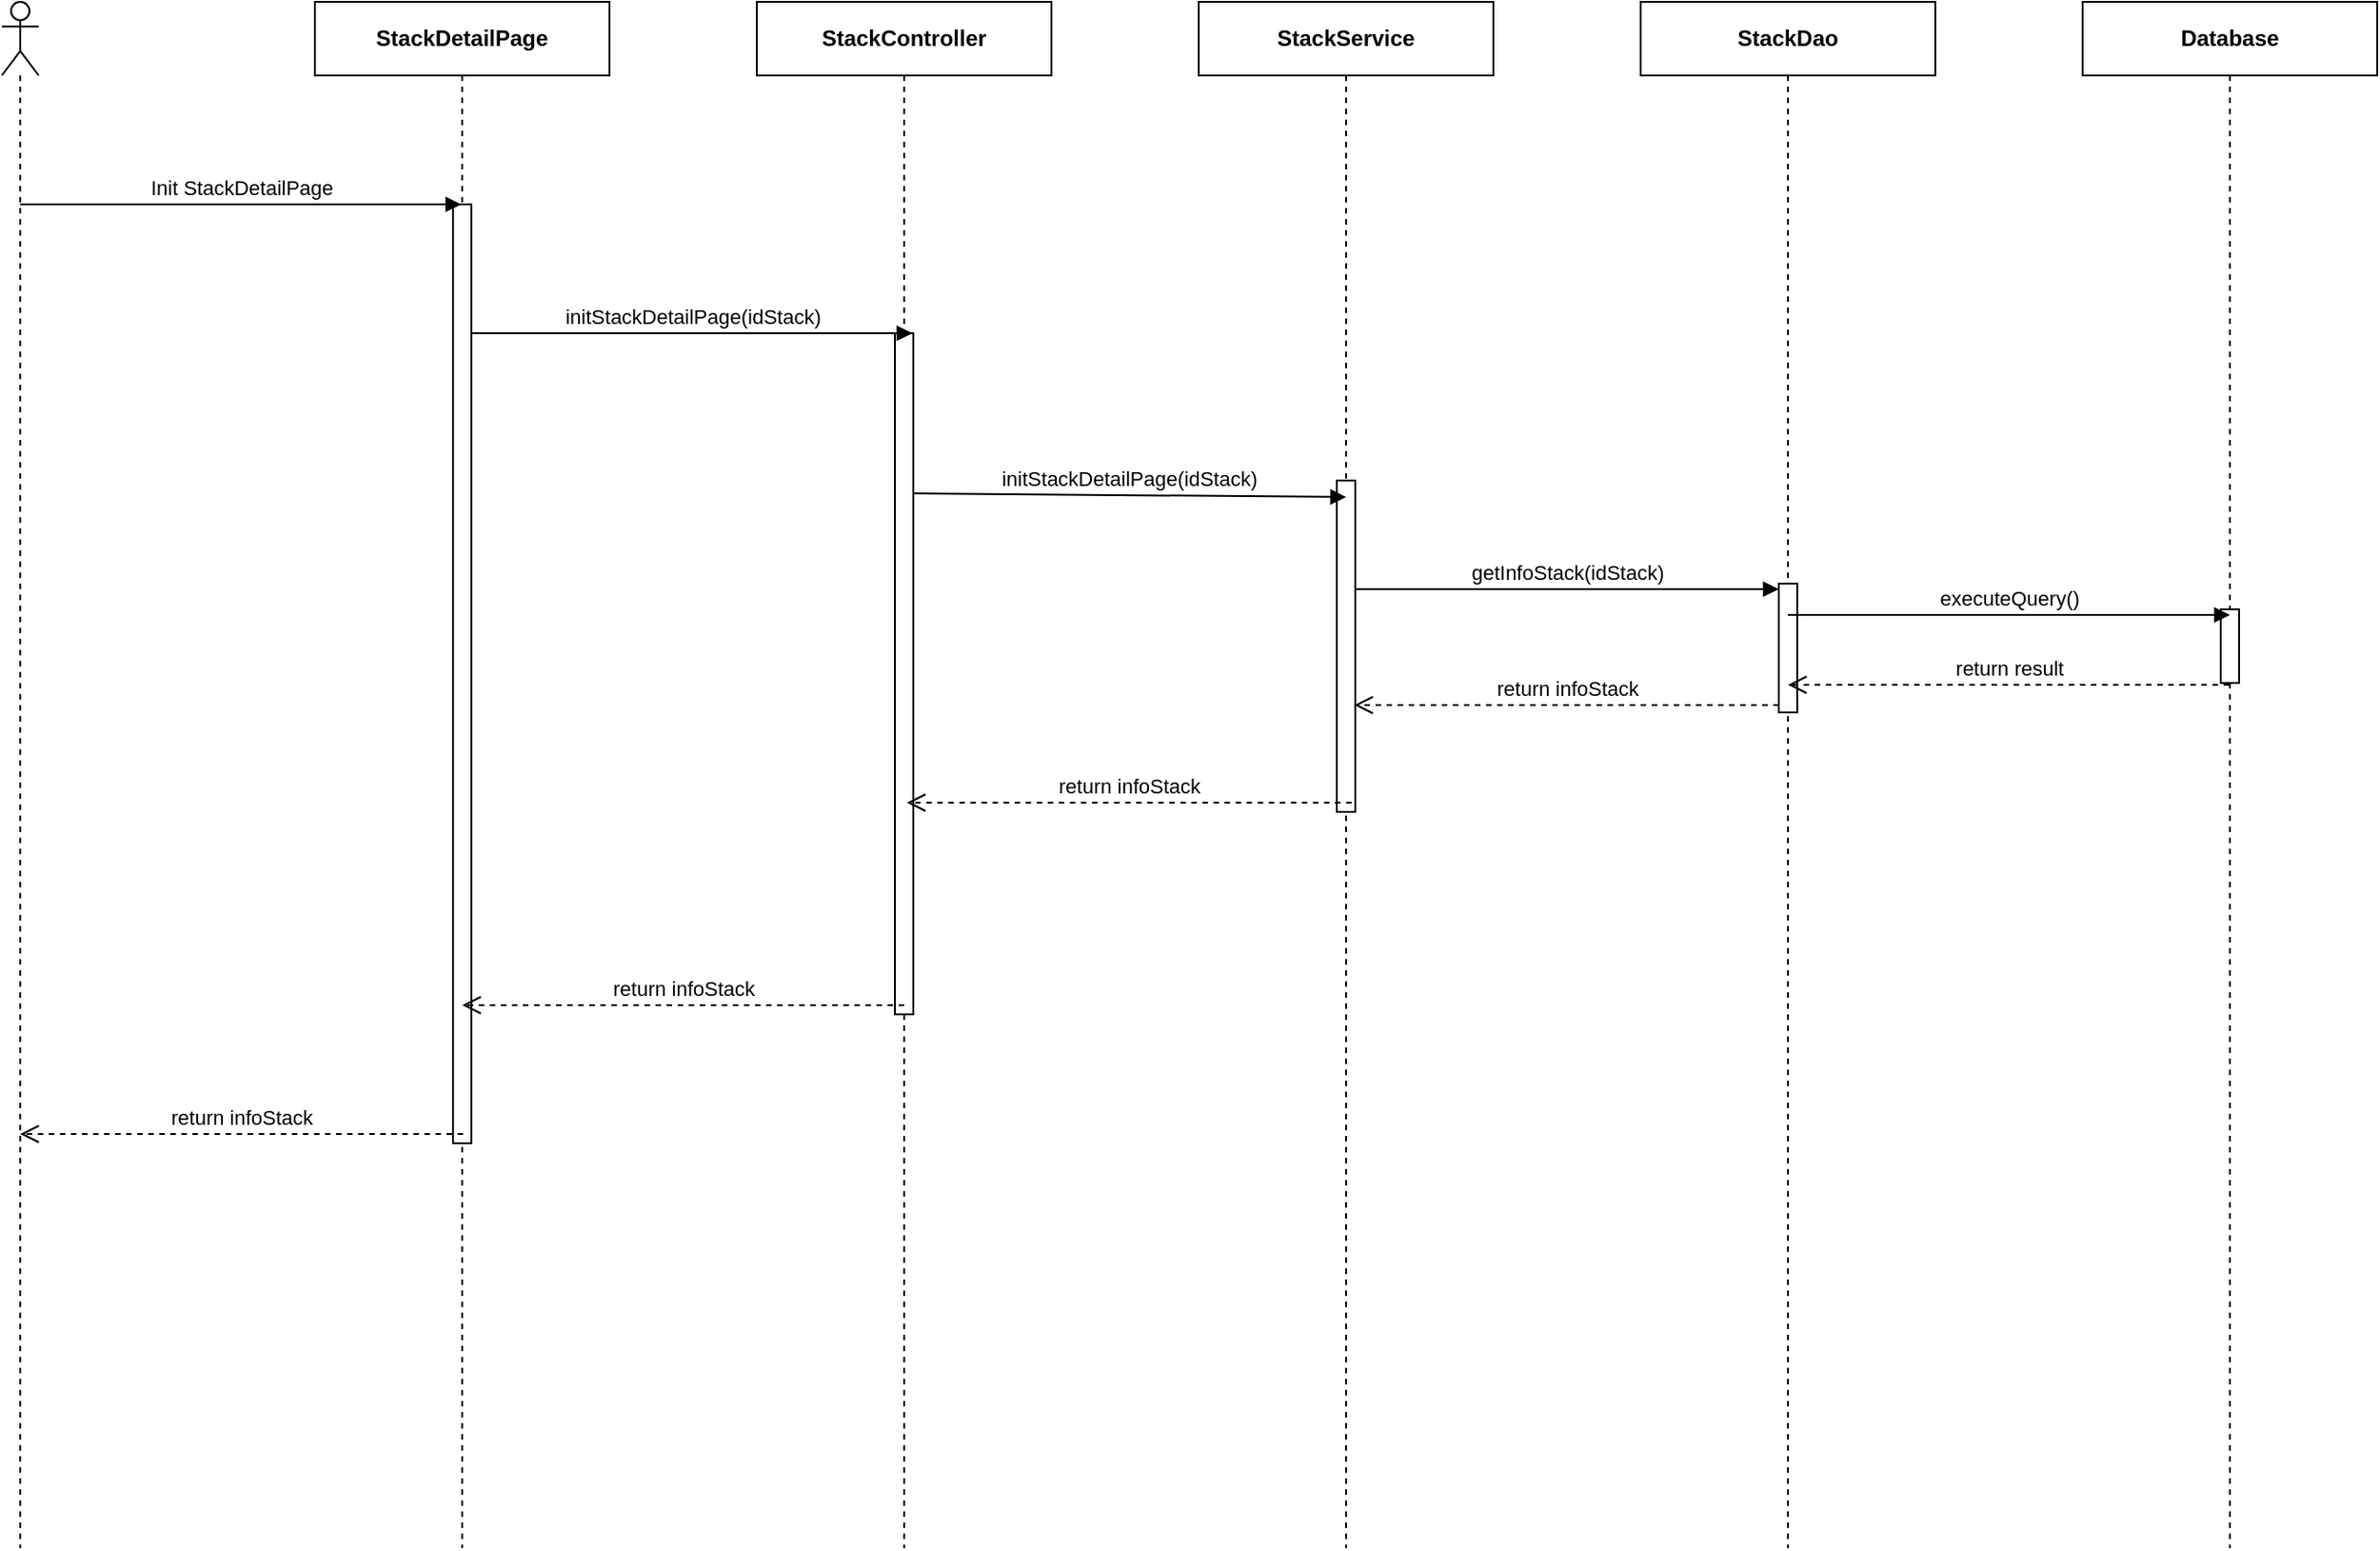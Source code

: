 <mxfile version="14.4.3" type="device" pages="10"><diagram id="x52-gcV8kri1zLeeINCp" name="Ev01"><mxGraphModel dx="1346" dy="748" grid="1" gridSize="10" guides="1" tooltips="1" connect="1" arrows="1" fold="1" page="1" pageScale="1" pageWidth="850" pageHeight="1100" math="0" shadow="0"><root><mxCell id="0"/><mxCell id="1" parent="0"/><mxCell id="uMw9v87n-3LZN4Bb9ol0-1" value="" style="shape=umlLifeline;participant=umlActor;perimeter=lifelinePerimeter;whiteSpace=wrap;html=1;container=1;collapsible=0;recursiveResize=0;verticalAlign=top;spacingTop=36;outlineConnect=0;" parent="1" vertex="1"><mxGeometry x="310" y="80" width="20" height="840" as="geometry"/></mxCell><mxCell id="uMw9v87n-3LZN4Bb9ol0-2" value="&lt;b&gt;StackDetailPage&lt;/b&gt;" style="shape=umlLifeline;perimeter=lifelinePerimeter;whiteSpace=wrap;html=1;container=1;collapsible=0;recursiveResize=0;outlineConnect=0;" parent="1" vertex="1"><mxGeometry x="480" y="80" width="160" height="840" as="geometry"/></mxCell><mxCell id="uMw9v87n-3LZN4Bb9ol0-3" value="" style="html=1;points=[];perimeter=orthogonalPerimeter;" parent="uMw9v87n-3LZN4Bb9ol0-2" vertex="1"><mxGeometry x="75" y="110" width="10" height="510" as="geometry"/></mxCell><mxCell id="uMw9v87n-3LZN4Bb9ol0-4" value="&lt;b&gt;StackDao&lt;/b&gt;" style="shape=umlLifeline;perimeter=lifelinePerimeter;whiteSpace=wrap;html=1;container=1;collapsible=0;recursiveResize=0;outlineConnect=0;" parent="1" vertex="1"><mxGeometry x="1200" y="80" width="160" height="840" as="geometry"/></mxCell><mxCell id="uMw9v87n-3LZN4Bb9ol0-5" value="" style="html=1;points=[];perimeter=orthogonalPerimeter;" parent="uMw9v87n-3LZN4Bb9ol0-4" vertex="1"><mxGeometry x="75" y="316" width="10" height="70" as="geometry"/></mxCell><mxCell id="uMw9v87n-3LZN4Bb9ol0-6" value="getInfoStack(idStack)" style="html=1;verticalAlign=bottom;endArrow=block;entryX=0;entryY=0;" parent="uMw9v87n-3LZN4Bb9ol0-4" edge="1"><mxGeometry relative="1" as="geometry"><mxPoint x="-155.5" y="319" as="sourcePoint"/><mxPoint x="75" y="319" as="targetPoint"/></mxGeometry></mxCell><mxCell id="uMw9v87n-3LZN4Bb9ol0-7" value="return infoStack" style="html=1;verticalAlign=bottom;endArrow=open;dashed=1;endSize=8;exitX=0;exitY=0.95;" parent="uMw9v87n-3LZN4Bb9ol0-4" edge="1"><mxGeometry relative="1" as="geometry"><mxPoint x="-155.5" y="382.0" as="targetPoint"/><mxPoint x="75" y="382" as="sourcePoint"/></mxGeometry></mxCell><mxCell id="uMw9v87n-3LZN4Bb9ol0-8" value="&lt;b&gt;StackService&lt;/b&gt;" style="shape=umlLifeline;perimeter=lifelinePerimeter;whiteSpace=wrap;html=1;container=1;collapsible=0;recursiveResize=0;outlineConnect=0;" parent="1" vertex="1"><mxGeometry x="960" y="80" width="160" height="840" as="geometry"/></mxCell><mxCell id="uMw9v87n-3LZN4Bb9ol0-9" value="" style="html=1;points=[];perimeter=orthogonalPerimeter;" parent="uMw9v87n-3LZN4Bb9ol0-8" vertex="1"><mxGeometry x="75" y="260" width="10" height="180" as="geometry"/></mxCell><mxCell id="uMw9v87n-3LZN4Bb9ol0-10" value="&lt;b&gt;StackController&lt;/b&gt;" style="shape=umlLifeline;perimeter=lifelinePerimeter;whiteSpace=wrap;html=1;container=1;collapsible=0;recursiveResize=0;outlineConnect=0;" parent="1" vertex="1"><mxGeometry x="720" y="80" width="160" height="840" as="geometry"/></mxCell><mxCell id="uMw9v87n-3LZN4Bb9ol0-11" value="" style="html=1;points=[];perimeter=orthogonalPerimeter;" parent="uMw9v87n-3LZN4Bb9ol0-10" vertex="1"><mxGeometry x="75" y="180" width="10" height="370" as="geometry"/></mxCell><mxCell id="uMw9v87n-3LZN4Bb9ol0-14" value="Init StackDetailPage" style="html=1;verticalAlign=bottom;endArrow=block;" parent="1" target="uMw9v87n-3LZN4Bb9ol0-2" edge="1"><mxGeometry width="80" relative="1" as="geometry"><mxPoint x="320" y="190" as="sourcePoint"/><mxPoint x="400" y="190" as="targetPoint"/></mxGeometry></mxCell><mxCell id="uMw9v87n-3LZN4Bb9ol0-15" value="initStackDetailPage(idStack)" style="html=1;verticalAlign=bottom;endArrow=block;" parent="1" edge="1"><mxGeometry width="80" relative="1" as="geometry"><mxPoint x="565" y="260.0" as="sourcePoint"/><mxPoint x="804.5" y="260.0" as="targetPoint"/></mxGeometry></mxCell><mxCell id="uMw9v87n-3LZN4Bb9ol0-16" value="initStackDetailPage(idStack)" style="html=1;verticalAlign=bottom;endArrow=block;" parent="1" edge="1"><mxGeometry relative="1" as="geometry"><mxPoint x="805" y="347.0" as="sourcePoint"/><mxPoint x="1040" y="349" as="targetPoint"/></mxGeometry></mxCell><mxCell id="uMw9v87n-3LZN4Bb9ol0-17" value="return infoStack" style="html=1;verticalAlign=bottom;endArrow=open;dashed=1;endSize=8;" parent="1" edge="1"><mxGeometry relative="1" as="geometry"><mxPoint x="801.5" y="515.0" as="targetPoint"/><mxPoint x="1043" y="515" as="sourcePoint"/></mxGeometry></mxCell><mxCell id="PkHtSxY96l4MD1YVJESW-1" value="&lt;b&gt;Database&lt;/b&gt;" style="shape=umlLifeline;perimeter=lifelinePerimeter;whiteSpace=wrap;html=1;container=1;collapsible=0;recursiveResize=0;outlineConnect=0;" parent="1" vertex="1"><mxGeometry x="1440" y="80" width="160" height="840" as="geometry"/></mxCell><mxCell id="PkHtSxY96l4MD1YVJESW-2" value="" style="html=1;points=[];perimeter=orthogonalPerimeter;" parent="PkHtSxY96l4MD1YVJESW-1" vertex="1"><mxGeometry x="75" y="330" width="10" height="40" as="geometry"/></mxCell><mxCell id="PkHtSxY96l4MD1YVJESW-3" value="executeQuery()" style="html=1;verticalAlign=bottom;endArrow=block;" parent="1" edge="1"><mxGeometry relative="1" as="geometry"><mxPoint x="1280" y="413" as="sourcePoint"/><mxPoint x="1520" y="413" as="targetPoint"/></mxGeometry></mxCell><mxCell id="PkHtSxY96l4MD1YVJESW-4" value="return result" style="html=1;verticalAlign=bottom;endArrow=open;dashed=1;endSize=8;" parent="1" edge="1"><mxGeometry relative="1" as="geometry"><mxPoint x="1280" y="451" as="targetPoint"/><mxPoint x="1519.5" y="451" as="sourcePoint"/></mxGeometry></mxCell><mxCell id="F8pQ25IEnQ4oodgI6YX4-1" value="return infoStack" style="html=1;verticalAlign=bottom;endArrow=open;dashed=1;endSize=8;" parent="1" edge="1"><mxGeometry relative="1" as="geometry"><mxPoint x="560" y="625" as="targetPoint"/><mxPoint x="800" y="625" as="sourcePoint"/></mxGeometry></mxCell><mxCell id="72HjVzhJh1L3d8oR3tx5-1" value="return infoStack" style="html=1;verticalAlign=bottom;endArrow=open;dashed=1;endSize=8;" parent="1" edge="1"><mxGeometry relative="1" as="geometry"><mxPoint x="320" y="695" as="targetPoint"/><mxPoint x="560.5" y="695" as="sourcePoint"/></mxGeometry></mxCell></root></mxGraphModel></diagram><diagram id="ORKU-DpnUTo-PirR_pnd" name="Ev02"><mxGraphModel dx="1346" dy="748" grid="1" gridSize="10" guides="1" tooltips="1" connect="1" arrows="1" fold="1" page="1" pageScale="1" pageWidth="850" pageHeight="1100" math="0" shadow="0"><root><mxCell id="_QdIpaac0oW1rntE7k-u-0"/><mxCell id="_QdIpaac0oW1rntE7k-u-1" parent="_QdIpaac0oW1rntE7k-u-0"/><mxCell id="_QdIpaac0oW1rntE7k-u-2" value="" style="shape=umlLifeline;participant=umlActor;perimeter=lifelinePerimeter;whiteSpace=wrap;html=1;container=1;collapsible=0;recursiveResize=0;verticalAlign=top;spacingTop=36;outlineConnect=0;" parent="_QdIpaac0oW1rntE7k-u-1" vertex="1"><mxGeometry x="310" y="80" width="20" height="320" as="geometry"/></mxCell><mxCell id="_QdIpaac0oW1rntE7k-u-3" value="&lt;b&gt;StackDetailPage&lt;/b&gt;" style="shape=umlLifeline;perimeter=lifelinePerimeter;whiteSpace=wrap;html=1;container=1;collapsible=0;recursiveResize=0;outlineConnect=0;" parent="_QdIpaac0oW1rntE7k-u-1" vertex="1"><mxGeometry x="480" y="80" width="160" height="320" as="geometry"/></mxCell><mxCell id="_QdIpaac0oW1rntE7k-u-4" value="" style="html=1;points=[];perimeter=orthogonalPerimeter;" parent="_QdIpaac0oW1rntE7k-u-3" vertex="1"><mxGeometry x="75" y="110" width="10" height="90" as="geometry"/></mxCell><mxCell id="_QdIpaac0oW1rntE7k-u-5" value="&lt;b&gt;Mange&lt;/b&gt;&lt;b&gt;Stack&lt;/b&gt;&lt;b&gt;Page&lt;/b&gt;" style="shape=umlLifeline;perimeter=lifelinePerimeter;whiteSpace=wrap;html=1;container=1;collapsible=0;recursiveResize=0;outlineConnect=0;" parent="_QdIpaac0oW1rntE7k-u-1" vertex="1"><mxGeometry x="720" y="80" width="160" height="320" as="geometry"/></mxCell><mxCell id="_QdIpaac0oW1rntE7k-u-6" value="Click Button Back" style="html=1;verticalAlign=bottom;endArrow=block;" parent="_QdIpaac0oW1rntE7k-u-1" target="_QdIpaac0oW1rntE7k-u-3" edge="1"><mxGeometry width="80" relative="1" as="geometry"><mxPoint x="320" y="190" as="sourcePoint"/><mxPoint x="400" y="190" as="targetPoint"/></mxGeometry></mxCell><mxCell id="_QdIpaac0oW1rntE7k-u-7" value="changeScreen(&quot;ManageStackPage&quot;)" style="html=1;verticalAlign=bottom;endArrow=block;" parent="_QdIpaac0oW1rntE7k-u-1" edge="1"><mxGeometry width="80" relative="1" as="geometry"><mxPoint x="560" y="279" as="sourcePoint"/><mxPoint x="799.5" y="279" as="targetPoint"/></mxGeometry></mxCell></root></mxGraphModel></diagram><diagram id="MV-JafoGtovmtpgZjFSX" name="Ev03"><mxGraphModel dx="1346" dy="748" grid="1" gridSize="10" guides="1" tooltips="1" connect="1" arrows="1" fold="1" page="1" pageScale="1" pageWidth="850" pageHeight="1100" math="0" shadow="0"><root><mxCell id="oyJmbfe1HdgXYVAOfmrG-0"/><mxCell id="oyJmbfe1HdgXYVAOfmrG-1" parent="oyJmbfe1HdgXYVAOfmrG-0"/><mxCell id="oyJmbfe1HdgXYVAOfmrG-2" value="" style="shape=umlLifeline;participant=umlActor;perimeter=lifelinePerimeter;whiteSpace=wrap;html=1;container=1;collapsible=0;recursiveResize=0;verticalAlign=top;spacingTop=36;outlineConnect=0;" parent="oyJmbfe1HdgXYVAOfmrG-1" vertex="1"><mxGeometry x="310" y="80" width="20" height="320" as="geometry"/></mxCell><mxCell id="oyJmbfe1HdgXYVAOfmrG-3" value="&lt;b&gt;StackDetailPage&lt;/b&gt;" style="shape=umlLifeline;perimeter=lifelinePerimeter;whiteSpace=wrap;html=1;container=1;collapsible=0;recursiveResize=0;outlineConnect=0;" parent="oyJmbfe1HdgXYVAOfmrG-1" vertex="1"><mxGeometry x="480" y="80" width="160" height="320" as="geometry"/></mxCell><mxCell id="oyJmbfe1HdgXYVAOfmrG-4" value="" style="html=1;points=[];perimeter=orthogonalPerimeter;" parent="oyJmbfe1HdgXYVAOfmrG-3" vertex="1"><mxGeometry x="75" y="110" width="10" height="160" as="geometry"/></mxCell><mxCell id="oyJmbfe1HdgXYVAOfmrG-5" value="&lt;b&gt;EditStackPage&lt;/b&gt;" style="shape=umlLifeline;perimeter=lifelinePerimeter;whiteSpace=wrap;html=1;container=1;collapsible=0;recursiveResize=0;outlineConnect=0;" parent="oyJmbfe1HdgXYVAOfmrG-1" vertex="1"><mxGeometry x="720" y="80" width="160" height="320" as="geometry"/></mxCell><mxCell id="oyJmbfe1HdgXYVAOfmrG-6" value="Click Button Edit Stack" style="html=1;verticalAlign=bottom;endArrow=block;" parent="oyJmbfe1HdgXYVAOfmrG-1" target="oyJmbfe1HdgXYVAOfmrG-3" edge="1"><mxGeometry width="80" relative="1" as="geometry"><mxPoint x="320" y="190" as="sourcePoint"/><mxPoint x="400" y="190" as="targetPoint"/></mxGeometry></mxCell><mxCell id="oyJmbfe1HdgXYVAOfmrG-10" value="changeScreen(&quot;EditStackPage&quot;)" style="html=1;verticalAlign=bottom;endArrow=block;" parent="oyJmbfe1HdgXYVAOfmrG-1" target="oyJmbfe1HdgXYVAOfmrG-5" edge="1"><mxGeometry width="80" relative="1" as="geometry"><mxPoint x="570" y="340" as="sourcePoint"/><mxPoint x="640" y="340" as="targetPoint"/></mxGeometry></mxCell></root></mxGraphModel></diagram><diagram id="KPT5UQ_uODUg2tn9t2mo" name="Ev04"><mxGraphModel dx="1346" dy="748" grid="1" gridSize="10" guides="1" tooltips="1" connect="1" arrows="1" fold="1" page="1" pageScale="1" pageWidth="850" pageHeight="1100" math="0" shadow="0"><root><mxCell id="V7CUEl6RlRwB3Oj_Pd-H-0"/><mxCell id="V7CUEl6RlRwB3Oj_Pd-H-1" parent="V7CUEl6RlRwB3Oj_Pd-H-0"/><mxCell id="GiRhJtHIca_c1wr0fBDc-1" value="alt" style="shape=umlFrame;whiteSpace=wrap;html=1;" parent="V7CUEl6RlRwB3Oj_Pd-H-1" vertex="1"><mxGeometry x="240" y="581" width="990" height="296" as="geometry"/></mxCell><mxCell id="V7CUEl6RlRwB3Oj_Pd-H-2" value="" style="shape=umlLifeline;participant=umlActor;perimeter=lifelinePerimeter;whiteSpace=wrap;html=1;container=1;collapsible=0;recursiveResize=0;verticalAlign=top;spacingTop=36;outlineConnect=0;" parent="V7CUEl6RlRwB3Oj_Pd-H-1" vertex="1"><mxGeometry x="310" y="80" width="20" height="920" as="geometry"/></mxCell><mxCell id="V7CUEl6RlRwB3Oj_Pd-H-3" value="&lt;b&gt;StackDetailPage&lt;/b&gt;" style="shape=umlLifeline;perimeter=lifelinePerimeter;whiteSpace=wrap;html=1;container=1;collapsible=0;recursiveResize=0;outlineConnect=0;" parent="V7CUEl6RlRwB3Oj_Pd-H-1" vertex="1"><mxGeometry x="480" y="80" width="160" height="920" as="geometry"/></mxCell><mxCell id="V7CUEl6RlRwB3Oj_Pd-H-4" value="" style="html=1;points=[];perimeter=orthogonalPerimeter;" parent="V7CUEl6RlRwB3Oj_Pd-H-3" vertex="1"><mxGeometry x="75" y="110" width="10" height="650" as="geometry"/></mxCell><mxCell id="V7CUEl6RlRwB3Oj_Pd-H-5" value="&lt;b&gt;StackDao&lt;/b&gt;" style="shape=umlLifeline;perimeter=lifelinePerimeter;whiteSpace=wrap;html=1;container=1;collapsible=0;recursiveResize=0;outlineConnect=0;" parent="V7CUEl6RlRwB3Oj_Pd-H-1" vertex="1"><mxGeometry x="1200" y="80" width="160" height="920" as="geometry"/></mxCell><mxCell id="V7CUEl6RlRwB3Oj_Pd-H-6" value="&lt;b&gt;Stack&lt;/b&gt;&lt;b&gt;Service&lt;/b&gt;" style="shape=umlLifeline;perimeter=lifelinePerimeter;whiteSpace=wrap;html=1;container=1;collapsible=0;recursiveResize=0;outlineConnect=0;" parent="V7CUEl6RlRwB3Oj_Pd-H-1" vertex="1"><mxGeometry x="960" y="80" width="160" height="920" as="geometry"/></mxCell><mxCell id="V7CUEl6RlRwB3Oj_Pd-H-7" value="" style="html=1;points=[];perimeter=orthogonalPerimeter;" parent="V7CUEl6RlRwB3Oj_Pd-H-6" vertex="1"><mxGeometry x="75" y="220" width="10" height="540" as="geometry"/></mxCell><mxCell id="V7CUEl6RlRwB3Oj_Pd-H-8" value="&lt;b&gt;StackController&lt;/b&gt;" style="shape=umlLifeline;perimeter=lifelinePerimeter;whiteSpace=wrap;html=1;container=1;collapsible=0;recursiveResize=0;outlineConnect=0;" parent="V7CUEl6RlRwB3Oj_Pd-H-1" vertex="1"><mxGeometry x="720" y="80" width="160" height="920" as="geometry"/></mxCell><mxCell id="V7CUEl6RlRwB3Oj_Pd-H-9" value="" style="html=1;points=[];perimeter=orthogonalPerimeter;" parent="V7CUEl6RlRwB3Oj_Pd-H-8" vertex="1"><mxGeometry x="75" y="170" width="10" height="590" as="geometry"/></mxCell><mxCell id="V7CUEl6RlRwB3Oj_Pd-H-10" value="Click Change Stack Status Button" style="html=1;verticalAlign=bottom;endArrow=block;" parent="V7CUEl6RlRwB3Oj_Pd-H-1" target="V7CUEl6RlRwB3Oj_Pd-H-3" edge="1"><mxGeometry width="80" relative="1" as="geometry"><mxPoint x="320" y="190" as="sourcePoint"/><mxPoint x="400" y="190" as="targetPoint"/></mxGeometry></mxCell><mxCell id="V7CUEl6RlRwB3Oj_Pd-H-11" value="changeStackStatus(idStack)" style="html=1;verticalAlign=bottom;endArrow=block;" parent="V7CUEl6RlRwB3Oj_Pd-H-1" edge="1"><mxGeometry width="80" relative="1" as="geometry"><mxPoint x="560" y="253" as="sourcePoint"/><mxPoint x="799.5" y="253" as="targetPoint"/></mxGeometry></mxCell><mxCell id="V7CUEl6RlRwB3Oj_Pd-H-12" value="checkBusinessChangeStackStatus(idStack)" style="html=1;verticalAlign=bottom;endArrow=block;" parent="V7CUEl6RlRwB3Oj_Pd-H-1" edge="1"><mxGeometry relative="1" as="geometry"><mxPoint x="805" y="300.0" as="sourcePoint"/><mxPoint x="1040" y="302" as="targetPoint"/></mxGeometry></mxCell><mxCell id="V7CUEl6RlRwB3Oj_Pd-H-21" value="" style="html=1;points=[];perimeter=orthogonalPerimeter;" parent="V7CUEl6RlRwB3Oj_Pd-H-1" vertex="1"><mxGeometry x="1040" y="330" width="10" height="40" as="geometry"/></mxCell><mxCell id="V7CUEl6RlRwB3Oj_Pd-H-22" value="&lt;span style=&quot;text-align: center&quot;&gt;checkBusinessDeleteStack(idStack)&lt;/span&gt;" style="edgeStyle=orthogonalEdgeStyle;html=1;align=left;spacingLeft=2;endArrow=block;rounded=0;entryX=1;entryY=0;" parent="V7CUEl6RlRwB3Oj_Pd-H-1" target="V7CUEl6RlRwB3Oj_Pd-H-21" edge="1"><mxGeometry relative="1" as="geometry"><mxPoint x="1045" y="310.0" as="sourcePoint"/><Array as="points"><mxPoint x="1070" y="310"/></Array></mxGeometry></mxCell><mxCell id="V7CUEl6RlRwB3Oj_Pd-H-24" value="" style="html=1;points=[];perimeter=orthogonalPerimeter;" parent="V7CUEl6RlRwB3Oj_Pd-H-1" vertex="1"><mxGeometry x="1275" y="450" width="10" height="80" as="geometry"/></mxCell><mxCell id="V7CUEl6RlRwB3Oj_Pd-H-25" value="changeStackStatus(idStack)" style="html=1;verticalAlign=bottom;endArrow=block;entryX=0;entryY=0;" parent="V7CUEl6RlRwB3Oj_Pd-H-1" target="V7CUEl6RlRwB3Oj_Pd-H-24" edge="1"><mxGeometry relative="1" as="geometry"><mxPoint x="1039.324" y="450" as="sourcePoint"/></mxGeometry></mxCell><mxCell id="V7CUEl6RlRwB3Oj_Pd-H-26" value="return result" style="html=1;verticalAlign=bottom;endArrow=open;dashed=1;endSize=8;exitX=0;exitY=0.95;" parent="V7CUEl6RlRwB3Oj_Pd-H-1" source="V7CUEl6RlRwB3Oj_Pd-H-24" edge="1"><mxGeometry relative="1" as="geometry"><mxPoint x="1039.324" y="526.0" as="targetPoint"/></mxGeometry></mxCell><mxCell id="-eV_jae2kcvNbPao0Thm-0" value="&lt;b&gt;Database&lt;/b&gt;" style="shape=umlLifeline;perimeter=lifelinePerimeter;whiteSpace=wrap;html=1;container=1;collapsible=0;recursiveResize=0;outlineConnect=0;" parent="V7CUEl6RlRwB3Oj_Pd-H-1" vertex="1"><mxGeometry x="1440" y="80" width="160" height="1160" as="geometry"/></mxCell><mxCell id="-eV_jae2kcvNbPao0Thm-1" value="" style="html=1;points=[];perimeter=orthogonalPerimeter;" parent="-eV_jae2kcvNbPao0Thm-0" vertex="1"><mxGeometry x="75" y="386" width="10" height="40" as="geometry"/></mxCell><mxCell id="-eV_jae2kcvNbPao0Thm-2" value="executeQuery()" style="html=1;verticalAlign=bottom;endArrow=block;" parent="V7CUEl6RlRwB3Oj_Pd-H-1" edge="1"><mxGeometry relative="1" as="geometry"><mxPoint x="1280" y="469" as="sourcePoint"/><mxPoint x="1520" y="469" as="targetPoint"/></mxGeometry></mxCell><mxCell id="-eV_jae2kcvNbPao0Thm-3" value="return result" style="html=1;verticalAlign=bottom;endArrow=open;dashed=1;endSize=8;" parent="V7CUEl6RlRwB3Oj_Pd-H-1" edge="1"><mxGeometry relative="1" as="geometry"><mxPoint x="1280" y="507" as="targetPoint"/><mxPoint x="1519.5" y="507" as="sourcePoint"/></mxGeometry></mxCell><mxCell id="-eV_jae2kcvNbPao0Thm-16" value="return&amp;nbsp;&lt;span style=&quot;font-size: 12px ; background-color: rgb(248 , 249 , 250)&quot;&gt;errorObj&lt;/span&gt;" style="html=1;verticalAlign=bottom;endArrow=open;dashed=1;endSize=8;" parent="V7CUEl6RlRwB3Oj_Pd-H-1" edge="1"><mxGeometry relative="1" as="geometry"><mxPoint x="800" y="737" as="targetPoint"/><mxPoint x="1030" y="737" as="sourcePoint"/></mxGeometry></mxCell><mxCell id="-eV_jae2kcvNbPao0Thm-20" value="return&amp;nbsp;&lt;span style=&quot;font-size: 12px ; background-color: rgb(248 , 249 , 250)&quot;&gt;errorObj&lt;/span&gt;" style="html=1;verticalAlign=bottom;endArrow=open;dashed=1;endSize=8;" parent="V7CUEl6RlRwB3Oj_Pd-H-1" edge="1"><mxGeometry relative="1" as="geometry"><mxPoint x="795" y="781.0" as="sourcePoint"/><mxPoint x="560" y="781.0" as="targetPoint"/></mxGeometry></mxCell><mxCell id="GiRhJtHIca_c1wr0fBDc-0" value="return&amp;nbsp;&lt;span style=&quot;font-size: 12px ; background-color: rgb(248 , 249 , 250)&quot;&gt;errorObj&lt;/span&gt;" style="html=1;verticalAlign=bottom;endArrow=open;dashed=1;endSize=8;" parent="V7CUEl6RlRwB3Oj_Pd-H-1" edge="1"><mxGeometry relative="1" as="geometry"><mxPoint x="555" y="832.0" as="sourcePoint"/><mxPoint x="320" y="832.0" as="targetPoint"/></mxGeometry></mxCell><mxCell id="GiRhJtHIca_c1wr0fBDc-3" value="return" style="html=1;verticalAlign=bottom;endArrow=open;dashed=1;endSize=8;" parent="V7CUEl6RlRwB3Oj_Pd-H-1" edge="1"><mxGeometry x="-0.002" relative="1" as="geometry"><mxPoint x="810.0" y="617" as="targetPoint"/><mxPoint x="1030.5" y="617" as="sourcePoint"/><mxPoint as="offset"/></mxGeometry></mxCell><mxCell id="GiRhJtHIca_c1wr0fBDc-4" value="return" style="html=1;verticalAlign=bottom;endArrow=open;dashed=1;endSize=8;" parent="V7CUEl6RlRwB3Oj_Pd-H-1" edge="1"><mxGeometry x="-0.002" relative="1" as="geometry"><mxPoint x="570.0" y="648" as="targetPoint"/><mxPoint x="790.5" y="648" as="sourcePoint"/><mxPoint as="offset"/></mxGeometry></mxCell><mxCell id="GiRhJtHIca_c1wr0fBDc-5" value="return" style="html=1;verticalAlign=bottom;endArrow=open;dashed=1;endSize=8;" parent="V7CUEl6RlRwB3Oj_Pd-H-1" target="V7CUEl6RlRwB3Oj_Pd-H-2" edge="1"><mxGeometry x="-0.002" relative="1" as="geometry"><mxPoint x="330.0" y="687" as="targetPoint"/><mxPoint x="550.5" y="687" as="sourcePoint"/><mxPoint as="offset"/></mxGeometry></mxCell><mxCell id="GiRhJtHIca_c1wr0fBDc-6" value="&lt;span style=&quot;font-size: 11px ; background-color: rgb(255 , 255 , 255)&quot;&gt;&lt;b&gt;[success]&lt;/b&gt;&lt;/span&gt;" style="text;html=1;align=center;verticalAlign=middle;resizable=0;points=[];autosize=1;" parent="V7CUEl6RlRwB3Oj_Pd-H-1" vertex="1"><mxGeometry x="260" y="621" width="70" height="20" as="geometry"/></mxCell><mxCell id="GiRhJtHIca_c1wr0fBDc-7" value="&lt;span style=&quot;font-size: 11px ; background-color: rgb(255 , 255 , 255)&quot;&gt;&lt;b&gt;[fail]&lt;/b&gt;&lt;/span&gt;" style="text;html=1;align=center;verticalAlign=middle;resizable=0;points=[];autosize=1;" parent="V7CUEl6RlRwB3Oj_Pd-H-1" vertex="1"><mxGeometry x="260" y="741" width="40" height="20" as="geometry"/></mxCell><mxCell id="GiRhJtHIca_c1wr0fBDc-8" value="" style="endArrow=none;dashed=1;html=1;" parent="V7CUEl6RlRwB3Oj_Pd-H-1" edge="1"><mxGeometry width="50" height="50" relative="1" as="geometry"><mxPoint x="238" y="711" as="sourcePoint"/><mxPoint x="1230" y="711" as="targetPoint"/></mxGeometry></mxCell></root></mxGraphModel></diagram><diagram id="5vQ8bJUNb_NNuUj16dzM" name="Ev05"><mxGraphModel dx="1346" dy="748" grid="1" gridSize="10" guides="1" tooltips="1" connect="1" arrows="1" fold="1" page="1" pageScale="1" pageWidth="850" pageHeight="1100" math="0" shadow="0"><root><mxCell id="9-L5tgj_77fTAglAsoLX-0"/><mxCell id="9-L5tgj_77fTAglAsoLX-1" parent="9-L5tgj_77fTAglAsoLX-0"/><mxCell id="j_wLIqSDSfhmEUo2lYIP-12" value="alt" style="shape=umlFrame;whiteSpace=wrap;html=1;" parent="9-L5tgj_77fTAglAsoLX-1" vertex="1"><mxGeometry x="240" y="683" width="1000" height="337" as="geometry"/></mxCell><mxCell id="9-L5tgj_77fTAglAsoLX-2" value="" style="shape=umlLifeline;participant=umlActor;perimeter=lifelinePerimeter;whiteSpace=wrap;html=1;container=1;collapsible=0;recursiveResize=0;verticalAlign=top;spacingTop=36;outlineConnect=0;" parent="9-L5tgj_77fTAglAsoLX-1" vertex="1"><mxGeometry x="310" y="80" width="20" height="1240" as="geometry"/></mxCell><mxCell id="9-L5tgj_77fTAglAsoLX-3" value="&lt;b&gt;:SC0301Page&lt;/b&gt;" style="shape=umlLifeline;perimeter=lifelinePerimeter;whiteSpace=wrap;html=1;container=1;collapsible=0;recursiveResize=0;outlineConnect=0;" parent="9-L5tgj_77fTAglAsoLX-1" vertex="1"><mxGeometry x="480" y="80" width="160" height="1240" as="geometry"/></mxCell><mxCell id="9-L5tgj_77fTAglAsoLX-4" value="" style="html=1;points=[];perimeter=orthogonalPerimeter;" parent="9-L5tgj_77fTAglAsoLX-3" vertex="1"><mxGeometry x="75" y="110" width="10" height="810" as="geometry"/></mxCell><mxCell id="9-L5tgj_77fTAglAsoLX-5" value="&lt;b&gt;:CameraDao&lt;/b&gt;" style="shape=umlLifeline;perimeter=lifelinePerimeter;whiteSpace=wrap;html=1;container=1;collapsible=0;recursiveResize=0;outlineConnect=0;" parent="9-L5tgj_77fTAglAsoLX-1" vertex="1"><mxGeometry x="1200.68" y="80" width="160" height="1240" as="geometry"/></mxCell><mxCell id="9-L5tgj_77fTAglAsoLX-6" value="&lt;b&gt;:&lt;/b&gt;&lt;b&gt;SC0301&lt;/b&gt;&lt;b&gt;Service&lt;/b&gt;" style="shape=umlLifeline;perimeter=lifelinePerimeter;whiteSpace=wrap;html=1;container=1;collapsible=0;recursiveResize=0;outlineConnect=0;" parent="9-L5tgj_77fTAglAsoLX-1" vertex="1"><mxGeometry x="958.5" y="80" width="161.5" height="1240" as="geometry"/></mxCell><mxCell id="9-L5tgj_77fTAglAsoLX-7" value="" style="html=1;points=[];perimeter=orthogonalPerimeter;" parent="9-L5tgj_77fTAglAsoLX-6" vertex="1"><mxGeometry x="75" y="270" width="10" height="650" as="geometry"/></mxCell><mxCell id="9-L5tgj_77fTAglAsoLX-8" value="&lt;b&gt;:SC0301Controller&lt;/b&gt;" style="shape=umlLifeline;perimeter=lifelinePerimeter;whiteSpace=wrap;html=1;container=1;collapsible=0;recursiveResize=0;outlineConnect=0;" parent="9-L5tgj_77fTAglAsoLX-1" vertex="1"><mxGeometry x="720" y="80" width="160" height="1240" as="geometry"/></mxCell><mxCell id="9-L5tgj_77fTAglAsoLX-9" value="" style="html=1;points=[];perimeter=orthogonalPerimeter;" parent="9-L5tgj_77fTAglAsoLX-8" vertex="1"><mxGeometry x="75" y="195" width="10" height="725" as="geometry"/></mxCell><mxCell id="9-L5tgj_77fTAglAsoLX-10" value="Click Button Add Camera" style="html=1;verticalAlign=bottom;endArrow=block;" parent="9-L5tgj_77fTAglAsoLX-1" target="9-L5tgj_77fTAglAsoLX-3" edge="1"><mxGeometry width="80" relative="1" as="geometry"><mxPoint x="320" y="190" as="sourcePoint"/><mxPoint x="400" y="190" as="targetPoint"/></mxGeometry></mxCell><mxCell id="9-L5tgj_77fTAglAsoLX-11" value="addCamere(idStack,idCamera)" style="html=1;verticalAlign=bottom;endArrow=block;" parent="9-L5tgj_77fTAglAsoLX-1" edge="1"><mxGeometry width="80" relative="1" as="geometry"><mxPoint x="560" y="278" as="sourcePoint"/><mxPoint x="799.5" y="278" as="targetPoint"/></mxGeometry></mxCell><mxCell id="9-L5tgj_77fTAglAsoLX-12" value="checkBusinessAddCamere(idStack,idCamera)" style="html=1;verticalAlign=bottom;endArrow=block;" parent="9-L5tgj_77fTAglAsoLX-1" edge="1"><mxGeometry relative="1" as="geometry"><mxPoint x="805" y="355.0" as="sourcePoint"/><mxPoint x="1040" y="357" as="targetPoint"/></mxGeometry></mxCell><mxCell id="9-L5tgj_77fTAglAsoLX-19" value="addCamere(idStack,idCamera)" style="html=1;verticalAlign=bottom;endArrow=block;" parent="9-L5tgj_77fTAglAsoLX-1" edge="1"><mxGeometry relative="1" as="geometry"><mxPoint x="798.5" y="522" as="sourcePoint"/><mxPoint x="1040" y="522" as="targetPoint"/></mxGeometry></mxCell><mxCell id="9-L5tgj_77fTAglAsoLX-21" value="" style="html=1;points=[];perimeter=orthogonalPerimeter;" parent="9-L5tgj_77fTAglAsoLX-1" vertex="1"><mxGeometry x="1040" y="390" width="10" height="40" as="geometry"/></mxCell><mxCell id="9-L5tgj_77fTAglAsoLX-22" value="&lt;span style=&quot;text-align: center&quot;&gt;checkBusinessAdd&lt;/span&gt;&lt;span style=&quot;text-align: center&quot;&gt;Camere(idStack,idCamera)&lt;/span&gt;" style="edgeStyle=orthogonalEdgeStyle;html=1;align=left;spacingLeft=2;endArrow=block;rounded=0;entryX=1;entryY=0;" parent="9-L5tgj_77fTAglAsoLX-1" target="9-L5tgj_77fTAglAsoLX-21" edge="1"><mxGeometry relative="1" as="geometry"><mxPoint x="1045" y="370.0" as="sourcePoint"/><Array as="points"><mxPoint x="1070" y="370"/></Array></mxGeometry></mxCell><mxCell id="9-L5tgj_77fTAglAsoLX-24" value="" style="html=1;points=[];perimeter=orthogonalPerimeter;" parent="9-L5tgj_77fTAglAsoLX-1" vertex="1"><mxGeometry x="1275.68" y="588" width="10" height="80" as="geometry"/></mxCell><mxCell id="9-L5tgj_77fTAglAsoLX-25" value="addCamere(idStack,idCamera)" style="html=1;verticalAlign=bottom;endArrow=block;entryX=0;entryY=0;" parent="9-L5tgj_77fTAglAsoLX-1" target="9-L5tgj_77fTAglAsoLX-24" edge="1"><mxGeometry relative="1" as="geometry"><mxPoint x="1040.004" y="588" as="sourcePoint"/></mxGeometry></mxCell><mxCell id="9-L5tgj_77fTAglAsoLX-26" value="return result" style="html=1;verticalAlign=bottom;endArrow=open;dashed=1;endSize=8;exitX=0;exitY=0.95;" parent="9-L5tgj_77fTAglAsoLX-1" source="9-L5tgj_77fTAglAsoLX-24" edge="1"><mxGeometry relative="1" as="geometry"><mxPoint x="1040.004" y="664" as="targetPoint"/></mxGeometry></mxCell><mxCell id="j_wLIqSDSfhmEUo2lYIP-0" value="&lt;b&gt;Database&lt;/b&gt;" style="shape=umlLifeline;perimeter=lifelinePerimeter;whiteSpace=wrap;html=1;container=1;collapsible=0;recursiveResize=0;outlineConnect=0;" parent="9-L5tgj_77fTAglAsoLX-1" vertex="1"><mxGeometry x="1440" y="80" width="160" height="1240" as="geometry"/></mxCell><mxCell id="j_wLIqSDSfhmEUo2lYIP-1" value="" style="html=1;points=[];perimeter=orthogonalPerimeter;" parent="j_wLIqSDSfhmEUo2lYIP-0" vertex="1"><mxGeometry x="75" y="526" width="10" height="40" as="geometry"/></mxCell><mxCell id="j_wLIqSDSfhmEUo2lYIP-2" value="executeQuery()" style="html=1;verticalAlign=bottom;endArrow=block;" parent="9-L5tgj_77fTAglAsoLX-1" edge="1"><mxGeometry relative="1" as="geometry"><mxPoint x="1280" y="606" as="sourcePoint"/><mxPoint x="1520" y="606" as="targetPoint"/></mxGeometry></mxCell><mxCell id="j_wLIqSDSfhmEUo2lYIP-3" value="return result" style="html=1;verticalAlign=bottom;endArrow=open;dashed=1;endSize=8;" parent="9-L5tgj_77fTAglAsoLX-1" edge="1"><mxGeometry relative="1" as="geometry"><mxPoint x="1280" y="644" as="targetPoint"/><mxPoint x="1519.5" y="644" as="sourcePoint"/></mxGeometry></mxCell><mxCell id="j_wLIqSDSfhmEUo2lYIP-16" value="return&amp;nbsp;&lt;span style=&quot;font-size: 12px ; background-color: rgb(248 , 249 , 250)&quot;&gt;errorObj&lt;/span&gt;" style="html=1;verticalAlign=bottom;endArrow=open;dashed=1;endSize=8;" parent="9-L5tgj_77fTAglAsoLX-1" edge="1"><mxGeometry x="-0.299" y="-9" relative="1" as="geometry"><mxPoint x="810" y="849" as="targetPoint"/><mxPoint x="1041" y="849" as="sourcePoint"/><mxPoint as="offset"/></mxGeometry></mxCell><mxCell id="j_wLIqSDSfhmEUo2lYIP-19" value="return&amp;nbsp;&lt;span style=&quot;font-size: 12px ; background-color: rgb(248 , 249 , 250)&quot;&gt;errorObj&lt;/span&gt;" style="html=1;verticalAlign=bottom;endArrow=open;dashed=1;endSize=8;" parent="9-L5tgj_77fTAglAsoLX-1" edge="1"><mxGeometry relative="1" as="geometry"><mxPoint x="795" y="901" as="sourcePoint"/><mxPoint x="560" y="901" as="targetPoint"/></mxGeometry></mxCell><mxCell id="j_wLIqSDSfhmEUo2lYIP-22" value="return" style="html=1;verticalAlign=bottom;endArrow=open;dashed=1;endSize=8;" parent="9-L5tgj_77fTAglAsoLX-1" edge="1"><mxGeometry relative="1" as="geometry"><mxPoint x="798.5" y="719" as="targetPoint"/><mxPoint x="1040" y="719" as="sourcePoint"/></mxGeometry></mxCell><mxCell id="j_wLIqSDSfhmEUo2lYIP-23" value="" style="endArrow=none;dashed=1;html=1;" parent="9-L5tgj_77fTAglAsoLX-1" edge="1"><mxGeometry width="50" height="50" relative="1" as="geometry"><mxPoint x="230" y="800" as="sourcePoint"/><mxPoint x="1240" y="800" as="targetPoint"/></mxGeometry></mxCell><mxCell id="j_wLIqSDSfhmEUo2lYIP-25" value="return" style="html=1;verticalAlign=bottom;endArrow=open;dashed=1;endSize=8;" parent="9-L5tgj_77fTAglAsoLX-1" edge="1"><mxGeometry relative="1" as="geometry"><mxPoint x="558.5" y="745" as="targetPoint"/><mxPoint x="800" y="745" as="sourcePoint"/></mxGeometry></mxCell><mxCell id="Ol8Q95DBAheMvtYQVimY-0" value="return&amp;nbsp;&lt;span style=&quot;font-size: 12px ; background-color: rgb(248 , 249 , 250)&quot;&gt;errorObj&lt;/span&gt;" style="html=1;verticalAlign=bottom;endArrow=open;dashed=1;endSize=8;" parent="9-L5tgj_77fTAglAsoLX-1" edge="1"><mxGeometry x="-0.212" y="-10" relative="1" as="geometry"><mxPoint x="320" y="990" as="targetPoint"/><mxPoint x="551" y="990" as="sourcePoint"/><mxPoint as="offset"/></mxGeometry></mxCell><mxCell id="Ol8Q95DBAheMvtYQVimY-2" value="return" style="html=1;verticalAlign=bottom;endArrow=open;dashed=1;endSize=8;" parent="9-L5tgj_77fTAglAsoLX-1" edge="1"><mxGeometry relative="1" as="geometry"><mxPoint x="320" y="780" as="targetPoint"/><mxPoint x="561.5" y="780" as="sourcePoint"/></mxGeometry></mxCell></root></mxGraphModel></diagram><diagram id="0jri_n9O1V_fq40RA5Rj" name="Ev06"><mxGraphModel dx="1346" dy="748" grid="1" gridSize="10" guides="1" tooltips="1" connect="1" arrows="1" fold="1" page="1" pageScale="1" pageWidth="850" pageHeight="1100" math="0" shadow="0"><root><mxCell id="q18r_G6IoSiQATMYPOtL-0"/><mxCell id="q18r_G6IoSiQATMYPOtL-1" parent="q18r_G6IoSiQATMYPOtL-0"/><mxCell id="ZTJJ4jylvPbT0PIQHxHz-0" value="alt" style="shape=umlFrame;whiteSpace=wrap;html=1;" parent="q18r_G6IoSiQATMYPOtL-1" vertex="1"><mxGeometry x="250" y="680" width="990" height="390" as="geometry"/></mxCell><mxCell id="jGyKeb29Qjui64g4hoD9-0" value="" style="shape=umlLifeline;participant=umlActor;perimeter=lifelinePerimeter;whiteSpace=wrap;html=1;container=1;collapsible=0;recursiveResize=0;verticalAlign=top;spacingTop=36;outlineConnect=0;" parent="q18r_G6IoSiQATMYPOtL-1" vertex="1"><mxGeometry x="310" y="80" width="20" height="1260" as="geometry"/></mxCell><mxCell id="jGyKeb29Qjui64g4hoD9-1" value="&lt;b&gt;StackDetailPage&lt;/b&gt;" style="shape=umlLifeline;perimeter=lifelinePerimeter;whiteSpace=wrap;html=1;container=1;collapsible=0;recursiveResize=0;outlineConnect=0;" parent="q18r_G6IoSiQATMYPOtL-1" vertex="1"><mxGeometry x="480" y="80" width="160" height="1260" as="geometry"/></mxCell><mxCell id="jGyKeb29Qjui64g4hoD9-2" value="" style="html=1;points=[];perimeter=orthogonalPerimeter;" parent="jGyKeb29Qjui64g4hoD9-1" vertex="1"><mxGeometry x="75" y="110" width="10" height="850" as="geometry"/></mxCell><mxCell id="jGyKeb29Qjui64g4hoD9-3" value="&lt;b&gt;Stack&lt;/b&gt;&lt;b&gt;Dao&lt;/b&gt;" style="shape=umlLifeline;perimeter=lifelinePerimeter;whiteSpace=wrap;html=1;container=1;collapsible=0;recursiveResize=0;outlineConnect=0;" parent="q18r_G6IoSiQATMYPOtL-1" vertex="1"><mxGeometry x="1200.68" y="80" width="160" height="1260" as="geometry"/></mxCell><mxCell id="jGyKeb29Qjui64g4hoD9-4" value="&lt;b&gt;Stack&lt;/b&gt;&lt;b&gt;Service&lt;/b&gt;" style="shape=umlLifeline;perimeter=lifelinePerimeter;whiteSpace=wrap;html=1;container=1;collapsible=0;recursiveResize=0;outlineConnect=0;" parent="q18r_G6IoSiQATMYPOtL-1" vertex="1"><mxGeometry x="958.5" y="80" width="161.5" height="1260" as="geometry"/></mxCell><mxCell id="jGyKeb29Qjui64g4hoD9-5" value="" style="html=1;points=[];perimeter=orthogonalPerimeter;" parent="jGyKeb29Qjui64g4hoD9-4" vertex="1"><mxGeometry x="75" y="270" width="10" height="690" as="geometry"/></mxCell><mxCell id="jGyKeb29Qjui64g4hoD9-6" value="&lt;b&gt;StackController&lt;/b&gt;" style="shape=umlLifeline;perimeter=lifelinePerimeter;whiteSpace=wrap;html=1;container=1;collapsible=0;recursiveResize=0;outlineConnect=0;" parent="q18r_G6IoSiQATMYPOtL-1" vertex="1"><mxGeometry x="720" y="80" width="160" height="1260" as="geometry"/></mxCell><mxCell id="jGyKeb29Qjui64g4hoD9-7" value="" style="html=1;points=[];perimeter=orthogonalPerimeter;" parent="jGyKeb29Qjui64g4hoD9-6" vertex="1"><mxGeometry x="75" y="195" width="10" height="765" as="geometry"/></mxCell><mxCell id="jGyKeb29Qjui64g4hoD9-8" value="Click Button Add Product" style="html=1;verticalAlign=bottom;endArrow=block;" parent="q18r_G6IoSiQATMYPOtL-1" target="jGyKeb29Qjui64g4hoD9-1" edge="1"><mxGeometry width="80" relative="1" as="geometry"><mxPoint x="320" y="190" as="sourcePoint"/><mxPoint x="400" y="190" as="targetPoint"/></mxGeometry></mxCell><mxCell id="jGyKeb29Qjui64g4hoD9-9" value="addProduct(idStack,idProduct)" style="html=1;verticalAlign=bottom;endArrow=block;" parent="q18r_G6IoSiQATMYPOtL-1" edge="1"><mxGeometry width="80" relative="1" as="geometry"><mxPoint x="560" y="278" as="sourcePoint"/><mxPoint x="799.5" y="278" as="targetPoint"/></mxGeometry></mxCell><mxCell id="jGyKeb29Qjui64g4hoD9-10" value="checkBusinessAddProduct(idStack,idProduct)" style="html=1;verticalAlign=bottom;endArrow=block;" parent="q18r_G6IoSiQATMYPOtL-1" edge="1"><mxGeometry relative="1" as="geometry"><mxPoint x="805" y="355.0" as="sourcePoint"/><mxPoint x="1040" y="357" as="targetPoint"/></mxGeometry></mxCell><mxCell id="jGyKeb29Qjui64g4hoD9-17" value="addProduct(idStack,idProduct)" style="html=1;verticalAlign=bottom;endArrow=block;" parent="q18r_G6IoSiQATMYPOtL-1" edge="1"><mxGeometry relative="1" as="geometry"><mxPoint x="798.5" y="518" as="sourcePoint"/><mxPoint x="1040" y="518" as="targetPoint"/></mxGeometry></mxCell><mxCell id="jGyKeb29Qjui64g4hoD9-19" value="" style="html=1;points=[];perimeter=orthogonalPerimeter;" parent="q18r_G6IoSiQATMYPOtL-1" vertex="1"><mxGeometry x="1040" y="390" width="10" height="40" as="geometry"/></mxCell><mxCell id="jGyKeb29Qjui64g4hoD9-20" value="&lt;span style=&quot;text-align: center&quot;&gt;checkBusinessAdd&lt;/span&gt;&lt;span style=&quot;text-align: center&quot;&gt;Product&lt;/span&gt;&lt;span style=&quot;text-align: center&quot;&gt;(idStack,id&lt;/span&gt;&lt;span style=&quot;text-align: center&quot;&gt;Product&lt;/span&gt;&lt;span style=&quot;text-align: center&quot;&gt;)&lt;/span&gt;" style="edgeStyle=orthogonalEdgeStyle;html=1;align=left;spacingLeft=2;endArrow=block;rounded=0;entryX=1;entryY=0;" parent="q18r_G6IoSiQATMYPOtL-1" target="jGyKeb29Qjui64g4hoD9-19" edge="1"><mxGeometry relative="1" as="geometry"><mxPoint x="1045" y="370.0" as="sourcePoint"/><Array as="points"><mxPoint x="1070" y="370"/></Array></mxGeometry></mxCell><mxCell id="jGyKeb29Qjui64g4hoD9-22" value="" style="html=1;points=[];perimeter=orthogonalPerimeter;" parent="q18r_G6IoSiQATMYPOtL-1" vertex="1"><mxGeometry x="1275.68" y="584" width="10" height="80" as="geometry"/></mxCell><mxCell id="jGyKeb29Qjui64g4hoD9-23" value="addProduct(idStack,idProduct)" style="html=1;verticalAlign=bottom;endArrow=block;entryX=0;entryY=0;" parent="q18r_G6IoSiQATMYPOtL-1" target="jGyKeb29Qjui64g4hoD9-22" edge="1"><mxGeometry relative="1" as="geometry"><mxPoint x="1040.004" y="584" as="sourcePoint"/></mxGeometry></mxCell><mxCell id="jGyKeb29Qjui64g4hoD9-24" value="return result" style="html=1;verticalAlign=bottom;endArrow=open;dashed=1;endSize=8;exitX=0;exitY=0.95;" parent="q18r_G6IoSiQATMYPOtL-1" source="jGyKeb29Qjui64g4hoD9-22" edge="1"><mxGeometry relative="1" as="geometry"><mxPoint x="1040.004" y="660" as="targetPoint"/></mxGeometry></mxCell><mxCell id="PLn3Jn7EpSJS78JOpfXJ-0" value="&lt;b&gt;Database&lt;/b&gt;" style="shape=umlLifeline;perimeter=lifelinePerimeter;whiteSpace=wrap;html=1;container=1;collapsible=0;recursiveResize=0;outlineConnect=0;" parent="q18r_G6IoSiQATMYPOtL-1" vertex="1"><mxGeometry x="1440" y="80" width="160" height="1240" as="geometry"/></mxCell><mxCell id="PLn3Jn7EpSJS78JOpfXJ-1" value="" style="html=1;points=[];perimeter=orthogonalPerimeter;" parent="PLn3Jn7EpSJS78JOpfXJ-0" vertex="1"><mxGeometry x="75" y="522" width="10" height="40" as="geometry"/></mxCell><mxCell id="PLn3Jn7EpSJS78JOpfXJ-2" value="executeQuery()" style="html=1;verticalAlign=bottom;endArrow=block;" parent="q18r_G6IoSiQATMYPOtL-1" edge="1"><mxGeometry relative="1" as="geometry"><mxPoint x="1280" y="602" as="sourcePoint"/><mxPoint x="1520" y="602" as="targetPoint"/></mxGeometry></mxCell><mxCell id="PLn3Jn7EpSJS78JOpfXJ-3" value="return result" style="html=1;verticalAlign=bottom;endArrow=open;dashed=1;endSize=8;" parent="q18r_G6IoSiQATMYPOtL-1" edge="1"><mxGeometry relative="1" as="geometry"><mxPoint x="1280" y="640.0" as="targetPoint"/><mxPoint x="1519.5" y="640.0" as="sourcePoint"/></mxGeometry></mxCell><mxCell id="ZTJJ4jylvPbT0PIQHxHz-4" value="return&amp;nbsp;&lt;span style=&quot;font-size: 12px ; background-color: rgb(248 , 249 , 250)&quot;&gt;errorObj&lt;/span&gt;" style="html=1;verticalAlign=bottom;endArrow=open;dashed=1;endSize=8;" parent="q18r_G6IoSiQATMYPOtL-1" edge="1"><mxGeometry relative="1" as="geometry"><mxPoint x="799.5" y="896" as="targetPoint"/><mxPoint x="1030" y="896" as="sourcePoint"/></mxGeometry></mxCell><mxCell id="ZTJJ4jylvPbT0PIQHxHz-7" value="return&amp;nbsp;&lt;span style=&quot;font-size: 12px ; background-color: rgb(248 , 249 , 250)&quot;&gt;errorObj&lt;/span&gt;" style="html=1;verticalAlign=bottom;endArrow=open;dashed=1;endSize=8;" parent="q18r_G6IoSiQATMYPOtL-1" edge="1"><mxGeometry relative="1" as="geometry"><mxPoint x="795" y="937" as="sourcePoint"/><mxPoint x="560" y="937" as="targetPoint"/></mxGeometry></mxCell><mxCell id="ZTJJ4jylvPbT0PIQHxHz-10" value="return" style="html=1;verticalAlign=bottom;endArrow=open;dashed=1;endSize=8;" parent="q18r_G6IoSiQATMYPOtL-1" edge="1"><mxGeometry relative="1" as="geometry"><mxPoint x="798.5" y="733.0" as="targetPoint"/><mxPoint x="1040" y="733.0" as="sourcePoint"/></mxGeometry></mxCell><mxCell id="ZTJJ4jylvPbT0PIQHxHz-11" value="" style="endArrow=none;dashed=1;html=1;" parent="q18r_G6IoSiQATMYPOtL-1" edge="1"><mxGeometry width="50" height="50" relative="1" as="geometry"><mxPoint x="260" y="830" as="sourcePoint"/><mxPoint x="1230" y="830" as="targetPoint"/></mxGeometry></mxCell><mxCell id="ZTJJ4jylvPbT0PIQHxHz-13" value="return" style="html=1;verticalAlign=bottom;endArrow=open;dashed=1;endSize=8;" parent="q18r_G6IoSiQATMYPOtL-1" edge="1"><mxGeometry relative="1" as="geometry"><mxPoint x="558.5" y="780" as="targetPoint"/><mxPoint x="800" y="780" as="sourcePoint"/></mxGeometry></mxCell><mxCell id="M2qMM2o-A2Q0I8PLgcmj-0" value="return" style="html=1;verticalAlign=bottom;endArrow=open;dashed=1;endSize=8;" parent="q18r_G6IoSiQATMYPOtL-1" edge="1"><mxGeometry relative="1" as="geometry"><mxPoint x="320" y="810" as="targetPoint"/><mxPoint x="551.5" y="810" as="sourcePoint"/></mxGeometry></mxCell><mxCell id="M2qMM2o-A2Q0I8PLgcmj-1" value="return&amp;nbsp;&lt;span style=&quot;font-size: 12px ; background-color: rgb(248 , 249 , 250)&quot;&gt;errorObj&lt;/span&gt;" style="html=1;verticalAlign=bottom;endArrow=open;dashed=1;endSize=8;" parent="q18r_G6IoSiQATMYPOtL-1" edge="1"><mxGeometry relative="1" as="geometry"><mxPoint x="555" y="995" as="sourcePoint"/><mxPoint x="320" y="995" as="targetPoint"/></mxGeometry></mxCell><mxCell id="M2qMM2o-A2Q0I8PLgcmj-2" value="&lt;span style=&quot;font-size: 11px ; background-color: rgb(255 , 255 , 255)&quot;&gt;&lt;b&gt;[success]&lt;/b&gt;&lt;/span&gt;" style="text;html=1;align=center;verticalAlign=middle;resizable=0;points=[];autosize=1;" parent="q18r_G6IoSiQATMYPOtL-1" vertex="1"><mxGeometry x="260" y="720" width="70" height="20" as="geometry"/></mxCell><mxCell id="M2qMM2o-A2Q0I8PLgcmj-3" value="&lt;span style=&quot;font-size: 11px ; background-color: rgb(255 , 255 , 255)&quot;&gt;&lt;b&gt;[fail]&lt;/b&gt;&lt;/span&gt;" style="text;html=1;align=center;verticalAlign=middle;resizable=0;points=[];autosize=1;" parent="q18r_G6IoSiQATMYPOtL-1" vertex="1"><mxGeometry x="270" y="850" width="40" height="20" as="geometry"/></mxCell></root></mxGraphModel></diagram><diagram id="oVC2G2okuZOefG93-K6b" name="Ev07"><mxGraphModel dx="1346" dy="748" grid="1" gridSize="10" guides="1" tooltips="1" connect="1" arrows="1" fold="1" page="1" pageScale="1" pageWidth="850" pageHeight="1100" math="0" shadow="0"><root><mxCell id="If5qU_VAP84mbF7cjdYm-0"/><mxCell id="If5qU_VAP84mbF7cjdYm-1" parent="If5qU_VAP84mbF7cjdYm-0"/><mxCell id="If5qU_VAP84mbF7cjdYm-2" value="" style="shape=umlLifeline;participant=umlActor;perimeter=lifelinePerimeter;whiteSpace=wrap;html=1;container=1;collapsible=0;recursiveResize=0;verticalAlign=top;spacingTop=36;outlineConnect=0;" parent="If5qU_VAP84mbF7cjdYm-1" vertex="1"><mxGeometry x="310" y="80" width="20" height="320" as="geometry"/></mxCell><mxCell id="If5qU_VAP84mbF7cjdYm-3" value="&lt;b&gt;StackDetailPage&lt;/b&gt;" style="shape=umlLifeline;perimeter=lifelinePerimeter;whiteSpace=wrap;html=1;container=1;collapsible=0;recursiveResize=0;outlineConnect=0;" parent="If5qU_VAP84mbF7cjdYm-1" vertex="1"><mxGeometry x="480" y="80" width="160" height="320" as="geometry"/></mxCell><mxCell id="If5qU_VAP84mbF7cjdYm-4" value="" style="html=1;points=[];perimeter=orthogonalPerimeter;" parent="If5qU_VAP84mbF7cjdYm-3" vertex="1"><mxGeometry x="75" y="110" width="10" height="160" as="geometry"/></mxCell><mxCell id="If5qU_VAP84mbF7cjdYm-5" value="&lt;b&gt;ProductDetailPage&lt;/b&gt;" style="shape=umlLifeline;perimeter=lifelinePerimeter;whiteSpace=wrap;html=1;container=1;collapsible=0;recursiveResize=0;outlineConnect=0;" parent="If5qU_VAP84mbF7cjdYm-1" vertex="1"><mxGeometry x="720" y="80" width="160" height="320" as="geometry"/></mxCell><mxCell id="If5qU_VAP84mbF7cjdYm-6" value="Click Product Item" style="html=1;verticalAlign=bottom;endArrow=block;" parent="If5qU_VAP84mbF7cjdYm-1" target="If5qU_VAP84mbF7cjdYm-3" edge="1"><mxGeometry width="80" relative="1" as="geometry"><mxPoint x="320" y="190" as="sourcePoint"/><mxPoint x="400" y="190" as="targetPoint"/></mxGeometry></mxCell><mxCell id="If5qU_VAP84mbF7cjdYm-10" value="changeScreen(&quot;ProdudctDetailPage&quot;)" style="html=1;verticalAlign=bottom;endArrow=block;" parent="If5qU_VAP84mbF7cjdYm-1" target="If5qU_VAP84mbF7cjdYm-5" edge="1"><mxGeometry width="80" relative="1" as="geometry"><mxPoint x="560" y="340" as="sourcePoint"/><mxPoint x="640" y="340" as="targetPoint"/></mxGeometry></mxCell></root></mxGraphModel></diagram><diagram id="hqEdxM6pNuUWnLQGe3al" name="Ev08"><mxGraphModel dx="1346" dy="748" grid="1" gridSize="10" guides="1" tooltips="1" connect="1" arrows="1" fold="1" page="1" pageScale="1" pageWidth="850" pageHeight="1100" math="0" shadow="0"><root><mxCell id="95noKAUM79XdgEUNWSac-0"/><mxCell id="95noKAUM79XdgEUNWSac-1" parent="95noKAUM79XdgEUNWSac-0"/><mxCell id="HWG-5nH6qdow0ItmQ6sD-0" value="" style="shape=umlLifeline;participant=umlActor;perimeter=lifelinePerimeter;whiteSpace=wrap;html=1;container=1;collapsible=0;recursiveResize=0;verticalAlign=top;spacingTop=36;outlineConnect=0;" parent="95noKAUM79XdgEUNWSac-1" vertex="1"><mxGeometry x="310" y="80" width="20" height="320" as="geometry"/></mxCell><mxCell id="HWG-5nH6qdow0ItmQ6sD-1" value="&lt;b&gt;StackDetailPage&lt;/b&gt;" style="shape=umlLifeline;perimeter=lifelinePerimeter;whiteSpace=wrap;html=1;container=1;collapsible=0;recursiveResize=0;outlineConnect=0;" parent="95noKAUM79XdgEUNWSac-1" vertex="1"><mxGeometry x="480" y="80" width="160" height="320" as="geometry"/></mxCell><mxCell id="HWG-5nH6qdow0ItmQ6sD-2" value="" style="html=1;points=[];perimeter=orthogonalPerimeter;" parent="HWG-5nH6qdow0ItmQ6sD-1" vertex="1"><mxGeometry x="75" y="110" width="10" height="160" as="geometry"/></mxCell><mxCell id="HWG-5nH6qdow0ItmQ6sD-3" value="&lt;b&gt;CameraDetailPage&lt;/b&gt;" style="shape=umlLifeline;perimeter=lifelinePerimeter;whiteSpace=wrap;html=1;container=1;collapsible=0;recursiveResize=0;outlineConnect=0;" parent="95noKAUM79XdgEUNWSac-1" vertex="1"><mxGeometry x="720" y="80" width="160" height="320" as="geometry"/></mxCell><mxCell id="HWG-5nH6qdow0ItmQ6sD-4" value="Click Camera Item" style="html=1;verticalAlign=bottom;endArrow=block;" parent="95noKAUM79XdgEUNWSac-1" target="HWG-5nH6qdow0ItmQ6sD-1" edge="1"><mxGeometry width="80" relative="1" as="geometry"><mxPoint x="320" y="190" as="sourcePoint"/><mxPoint x="400" y="190" as="targetPoint"/></mxGeometry></mxCell><mxCell id="HWG-5nH6qdow0ItmQ6sD-8" value="changeScreen(&quot;CameraDetailPage&quot;)" style="html=1;verticalAlign=bottom;endArrow=block;" parent="95noKAUM79XdgEUNWSac-1" target="HWG-5nH6qdow0ItmQ6sD-3" edge="1"><mxGeometry width="80" relative="1" as="geometry"><mxPoint x="560" y="340" as="sourcePoint"/><mxPoint x="640" y="340" as="targetPoint"/></mxGeometry></mxCell></root></mxGraphModel></diagram><diagram id="9Puhx7JbFngSJKlb2Gwb" name="Ev09"><mxGraphModel dx="1346" dy="748" grid="1" gridSize="10" guides="1" tooltips="1" connect="1" arrows="1" fold="1" page="1" pageScale="1" pageWidth="850" pageHeight="1100" math="0" shadow="0"><root><mxCell id="efr9kY0L3qVOQwJsgQdq-0"/><mxCell id="efr9kY0L3qVOQwJsgQdq-1" parent="efr9kY0L3qVOQwJsgQdq-0"/><mxCell id="g1cOWwKt2MM6gc_QFWoy-12" value="alt" style="shape=umlFrame;whiteSpace=wrap;html=1;" parent="efr9kY0L3qVOQwJsgQdq-1" vertex="1"><mxGeometry x="220" y="670" width="1020" height="410" as="geometry"/></mxCell><mxCell id="aiW7y2qFuX8neyT_G-yD-0" value="" style="shape=umlLifeline;participant=umlActor;perimeter=lifelinePerimeter;whiteSpace=wrap;html=1;container=1;collapsible=0;recursiveResize=0;verticalAlign=top;spacingTop=36;outlineConnect=0;" parent="efr9kY0L3qVOQwJsgQdq-1" vertex="1"><mxGeometry x="310" y="80" width="20" height="1280" as="geometry"/></mxCell><mxCell id="aiW7y2qFuX8neyT_G-yD-1" value="&lt;b&gt;StackDetailPage&lt;/b&gt;" style="shape=umlLifeline;perimeter=lifelinePerimeter;whiteSpace=wrap;html=1;container=1;collapsible=0;recursiveResize=0;outlineConnect=0;" parent="efr9kY0L3qVOQwJsgQdq-1" vertex="1"><mxGeometry x="480" y="80" width="160" height="1280" as="geometry"/></mxCell><mxCell id="aiW7y2qFuX8neyT_G-yD-2" value="" style="html=1;points=[];perimeter=orthogonalPerimeter;" parent="aiW7y2qFuX8neyT_G-yD-1" vertex="1"><mxGeometry x="75" y="110" width="10" height="1050" as="geometry"/></mxCell><mxCell id="aiW7y2qFuX8neyT_G-yD-3" value="&lt;b&gt;Stack&lt;/b&gt;&lt;b&gt;Dao&lt;/b&gt;" style="shape=umlLifeline;perimeter=lifelinePerimeter;whiteSpace=wrap;html=1;container=1;collapsible=0;recursiveResize=0;outlineConnect=0;" parent="efr9kY0L3qVOQwJsgQdq-1" vertex="1"><mxGeometry x="1200.68" y="80" width="160" height="1280" as="geometry"/></mxCell><mxCell id="aiW7y2qFuX8neyT_G-yD-4" value="&lt;b&gt;Stack&lt;/b&gt;&lt;b&gt;Service&lt;/b&gt;" style="shape=umlLifeline;perimeter=lifelinePerimeter;whiteSpace=wrap;html=1;container=1;collapsible=0;recursiveResize=0;outlineConnect=0;" parent="efr9kY0L3qVOQwJsgQdq-1" vertex="1"><mxGeometry x="958.5" y="80" width="161.5" height="1280" as="geometry"/></mxCell><mxCell id="aiW7y2qFuX8neyT_G-yD-5" value="" style="html=1;points=[];perimeter=orthogonalPerimeter;" parent="aiW7y2qFuX8neyT_G-yD-4" vertex="1"><mxGeometry x="75" y="270" width="10" height="890" as="geometry"/></mxCell><mxCell id="aiW7y2qFuX8neyT_G-yD-6" value="&lt;b&gt;StackController&lt;/b&gt;" style="shape=umlLifeline;perimeter=lifelinePerimeter;whiteSpace=wrap;html=1;container=1;collapsible=0;recursiveResize=0;outlineConnect=0;" parent="efr9kY0L3qVOQwJsgQdq-1" vertex="1"><mxGeometry x="720" y="80" width="160" height="1280" as="geometry"/></mxCell><mxCell id="aiW7y2qFuX8neyT_G-yD-7" value="" style="html=1;points=[];perimeter=orthogonalPerimeter;" parent="aiW7y2qFuX8neyT_G-yD-6" vertex="1"><mxGeometry x="75" y="195" width="10" height="965" as="geometry"/></mxCell><mxCell id="aiW7y2qFuX8neyT_G-yD-8" value="Click Button Change Product" style="html=1;verticalAlign=bottom;endArrow=block;" parent="efr9kY0L3qVOQwJsgQdq-1" target="aiW7y2qFuX8neyT_G-yD-1" edge="1"><mxGeometry width="80" relative="1" as="geometry"><mxPoint x="320" y="190" as="sourcePoint"/><mxPoint x="400" y="190" as="targetPoint"/></mxGeometry></mxCell><mxCell id="aiW7y2qFuX8neyT_G-yD-9" value="changeProduct(idStack,idProduct)" style="html=1;verticalAlign=bottom;endArrow=block;" parent="efr9kY0L3qVOQwJsgQdq-1" edge="1"><mxGeometry width="80" relative="1" as="geometry"><mxPoint x="560" y="278" as="sourcePoint"/><mxPoint x="799.5" y="278" as="targetPoint"/></mxGeometry></mxCell><mxCell id="aiW7y2qFuX8neyT_G-yD-10" value="checkBusinessChangeProduct(idStack,idProduct)" style="html=1;verticalAlign=bottom;endArrow=block;" parent="efr9kY0L3qVOQwJsgQdq-1" edge="1"><mxGeometry x="-0.277" y="6" relative="1" as="geometry"><mxPoint x="805" y="355.0" as="sourcePoint"/><mxPoint x="1040" y="357" as="targetPoint"/><mxPoint as="offset"/></mxGeometry></mxCell><mxCell id="aiW7y2qFuX8neyT_G-yD-17" value="changeProduct(idStack,idProduct)" style="html=1;verticalAlign=bottom;endArrow=block;" parent="efr9kY0L3qVOQwJsgQdq-1" edge="1"><mxGeometry relative="1" as="geometry"><mxPoint x="798.5" y="494" as="sourcePoint"/><mxPoint x="1040" y="494" as="targetPoint"/></mxGeometry></mxCell><mxCell id="aiW7y2qFuX8neyT_G-yD-19" value="" style="html=1;points=[];perimeter=orthogonalPerimeter;" parent="efr9kY0L3qVOQwJsgQdq-1" vertex="1"><mxGeometry x="1040" y="390" width="10" height="40" as="geometry"/></mxCell><mxCell id="aiW7y2qFuX8neyT_G-yD-20" value="&lt;span style=&quot;text-align: center&quot;&gt;checkBusinessChange&lt;/span&gt;&lt;span style=&quot;text-align: center&quot;&gt;Product(idStack,idProduct&lt;/span&gt;&lt;span style=&quot;text-align: center&quot;&gt;)&lt;/span&gt;" style="edgeStyle=orthogonalEdgeStyle;html=1;align=left;spacingLeft=2;endArrow=block;rounded=0;entryX=1;entryY=0;" parent="efr9kY0L3qVOQwJsgQdq-1" target="aiW7y2qFuX8neyT_G-yD-19" edge="1"><mxGeometry relative="1" as="geometry"><mxPoint x="1045" y="370.0" as="sourcePoint"/><Array as="points"><mxPoint x="1070" y="370"/></Array></mxGeometry></mxCell><mxCell id="aiW7y2qFuX8neyT_G-yD-22" value="" style="html=1;points=[];perimeter=orthogonalPerimeter;" parent="efr9kY0L3qVOQwJsgQdq-1" vertex="1"><mxGeometry x="1275.68" y="560" width="10" height="80" as="geometry"/></mxCell><mxCell id="aiW7y2qFuX8neyT_G-yD-23" value="changeProduct(idStack,idProduct)" style="html=1;verticalAlign=bottom;endArrow=block;entryX=0;entryY=0;" parent="efr9kY0L3qVOQwJsgQdq-1" target="aiW7y2qFuX8neyT_G-yD-22" edge="1"><mxGeometry relative="1" as="geometry"><mxPoint x="1040.004" y="560" as="sourcePoint"/></mxGeometry></mxCell><mxCell id="aiW7y2qFuX8neyT_G-yD-24" value="return result" style="html=1;verticalAlign=bottom;endArrow=open;dashed=1;endSize=8;exitX=0;exitY=0.95;" parent="efr9kY0L3qVOQwJsgQdq-1" source="aiW7y2qFuX8neyT_G-yD-22" edge="1"><mxGeometry relative="1" as="geometry"><mxPoint x="1040.004" y="636" as="targetPoint"/></mxGeometry></mxCell><mxCell id="g1cOWwKt2MM6gc_QFWoy-0" value="&lt;b&gt;Database&lt;/b&gt;" style="shape=umlLifeline;perimeter=lifelinePerimeter;whiteSpace=wrap;html=1;container=1;collapsible=0;recursiveResize=0;outlineConnect=0;" parent="efr9kY0L3qVOQwJsgQdq-1" vertex="1"><mxGeometry x="1440" y="80" width="160" height="1280" as="geometry"/></mxCell><mxCell id="g1cOWwKt2MM6gc_QFWoy-1" value="" style="html=1;points=[];perimeter=orthogonalPerimeter;" parent="g1cOWwKt2MM6gc_QFWoy-0" vertex="1"><mxGeometry x="75.68" y="498.79" width="10" height="40" as="geometry"/></mxCell><mxCell id="g1cOWwKt2MM6gc_QFWoy-2" value="executeQuery()" style="html=1;verticalAlign=bottom;endArrow=block;" parent="efr9kY0L3qVOQwJsgQdq-1" edge="1"><mxGeometry relative="1" as="geometry"><mxPoint x="1280.68" y="581.79" as="sourcePoint"/><mxPoint x="1520.68" y="581.79" as="targetPoint"/></mxGeometry></mxCell><mxCell id="g1cOWwKt2MM6gc_QFWoy-3" value="return result" style="html=1;verticalAlign=bottom;endArrow=open;dashed=1;endSize=8;" parent="efr9kY0L3qVOQwJsgQdq-1" edge="1"><mxGeometry relative="1" as="geometry"><mxPoint x="1280.68" y="619.79" as="targetPoint"/><mxPoint x="1520.18" y="619.79" as="sourcePoint"/></mxGeometry></mxCell><mxCell id="g1cOWwKt2MM6gc_QFWoy-16" value="return&amp;nbsp;&lt;span style=&quot;font-size: 12px ; background-color: rgb(248 , 249 , 250)&quot;&gt;errorObj&lt;/span&gt;" style="html=1;verticalAlign=bottom;endArrow=open;dashed=1;endSize=8;" parent="efr9kY0L3qVOQwJsgQdq-1" edge="1"><mxGeometry relative="1" as="geometry"><mxPoint x="799.5" y="885" as="targetPoint"/><mxPoint x="1041" y="885" as="sourcePoint"/></mxGeometry></mxCell><mxCell id="g1cOWwKt2MM6gc_QFWoy-22" value="return" style="html=1;verticalAlign=bottom;endArrow=open;dashed=1;endSize=8;" parent="efr9kY0L3qVOQwJsgQdq-1" edge="1"><mxGeometry relative="1" as="geometry"><mxPoint x="798.5" y="723" as="targetPoint"/><mxPoint x="1040" y="723" as="sourcePoint"/></mxGeometry></mxCell><mxCell id="g1cOWwKt2MM6gc_QFWoy-23" value="" style="endArrow=none;dashed=1;html=1;exitX=-0.001;exitY=0.363;exitDx=0;exitDy=0;exitPerimeter=0;" parent="efr9kY0L3qVOQwJsgQdq-1" source="g1cOWwKt2MM6gc_QFWoy-12" edge="1"><mxGeometry width="50" height="50" relative="1" as="geometry"><mxPoint x="420" y="820.0" as="sourcePoint"/><mxPoint x="1240" y="820.0" as="targetPoint"/></mxGeometry></mxCell><mxCell id="g1cOWwKt2MM6gc_QFWoy-25" value="return" style="html=1;verticalAlign=bottom;endArrow=open;dashed=1;endSize=8;" parent="efr9kY0L3qVOQwJsgQdq-1" edge="1"><mxGeometry relative="1" as="geometry"><mxPoint x="570" y="759" as="targetPoint"/><mxPoint x="790" y="759" as="sourcePoint"/></mxGeometry></mxCell><mxCell id="FpfGsOz0NbxQYwrPt_rR-0" value="&lt;span style=&quot;font-size: 11px ; background-color: rgb(255 , 255 , 255)&quot;&gt;&lt;b&gt;[success]&lt;/b&gt;&lt;/span&gt;" style="text;html=1;align=center;verticalAlign=middle;resizable=0;points=[];autosize=1;" parent="efr9kY0L3qVOQwJsgQdq-1" vertex="1"><mxGeometry x="250" y="709" width="70" height="20" as="geometry"/></mxCell><mxCell id="FpfGsOz0NbxQYwrPt_rR-1" value="&lt;span style=&quot;font-size: 11px ; background-color: rgb(255 , 255 , 255)&quot;&gt;&lt;b&gt;[fail]&lt;/b&gt;&lt;/span&gt;" style="text;html=1;align=center;verticalAlign=middle;resizable=0;points=[];autosize=1;" parent="efr9kY0L3qVOQwJsgQdq-1" vertex="1"><mxGeometry x="250" y="865" width="40" height="20" as="geometry"/></mxCell><mxCell id="g1cOWwKt2MM6gc_QFWoy-19" value="return&amp;nbsp;&lt;span style=&quot;font-size: 12px ; background-color: rgb(248 , 249 , 250)&quot;&gt;errorObj&lt;/span&gt;" style="html=1;verticalAlign=bottom;endArrow=open;dashed=1;endSize=8;" parent="efr9kY0L3qVOQwJsgQdq-1" edge="1"><mxGeometry relative="1" as="geometry"><mxPoint x="795" y="939" as="sourcePoint"/><mxPoint x="560" y="939" as="targetPoint"/></mxGeometry></mxCell><mxCell id="FpfGsOz0NbxQYwrPt_rR-2" value="return&amp;nbsp;&lt;span style=&quot;font-size: 12px ; background-color: rgb(248 , 249 , 250)&quot;&gt;errorObj&lt;/span&gt;" style="html=1;verticalAlign=bottom;endArrow=open;dashed=1;endSize=8;" parent="efr9kY0L3qVOQwJsgQdq-1" edge="1"><mxGeometry relative="1" as="geometry"><mxPoint x="555" y="979" as="sourcePoint"/><mxPoint x="320" y="979" as="targetPoint"/></mxGeometry></mxCell><mxCell id="FpfGsOz0NbxQYwrPt_rR-3" value="return" style="html=1;verticalAlign=bottom;endArrow=open;dashed=1;endSize=8;" parent="efr9kY0L3qVOQwJsgQdq-1" edge="1"><mxGeometry relative="1" as="geometry"><mxPoint x="320" y="797.0" as="targetPoint"/><mxPoint x="561.5" y="797.0" as="sourcePoint"/></mxGeometry></mxCell></root></mxGraphModel></diagram><diagram id="oUAcxamzluZII2goyf7A" name="Ev10"><mxGraphModel dx="1346" dy="748" grid="1" gridSize="10" guides="1" tooltips="1" connect="1" arrows="1" fold="1" page="1" pageScale="1" pageWidth="850" pageHeight="1100" math="0" shadow="0"><root><mxCell id="RVhP_dFie49q91scSoTD-0"/><mxCell id="RVhP_dFie49q91scSoTD-1" parent="RVhP_dFie49q91scSoTD-0"/><mxCell id="xAEGNjCcvnlEB3JCAd08-0" value="" style="shape=umlLifeline;participant=umlActor;perimeter=lifelinePerimeter;whiteSpace=wrap;html=1;container=1;collapsible=0;recursiveResize=0;verticalAlign=top;spacingTop=36;outlineConnect=0;" parent="RVhP_dFie49q91scSoTD-1" vertex="1"><mxGeometry x="310" y="80" width="20" height="1060" as="geometry"/></mxCell><mxCell id="xAEGNjCcvnlEB3JCAd08-1" value="&lt;b&gt;StackPage&lt;/b&gt;" style="shape=umlLifeline;perimeter=lifelinePerimeter;whiteSpace=wrap;html=1;container=1;collapsible=0;recursiveResize=0;outlineConnect=0;" parent="RVhP_dFie49q91scSoTD-1" vertex="1"><mxGeometry x="480" y="80" width="160" height="1060" as="geometry"/></mxCell><mxCell id="xAEGNjCcvnlEB3JCAd08-2" value="" style="html=1;points=[];perimeter=orthogonalPerimeter;" parent="xAEGNjCcvnlEB3JCAd08-1" vertex="1"><mxGeometry x="75" y="110" width="10" height="810" as="geometry"/></mxCell><mxCell id="xAEGNjCcvnlEB3JCAd08-3" value="&lt;b&gt;StackDao&lt;/b&gt;" style="shape=umlLifeline;perimeter=lifelinePerimeter;whiteSpace=wrap;html=1;container=1;collapsible=0;recursiveResize=0;outlineConnect=0;" parent="RVhP_dFie49q91scSoTD-1" vertex="1"><mxGeometry x="1200.68" y="80" width="160" height="1070" as="geometry"/></mxCell><mxCell id="xAEGNjCcvnlEB3JCAd08-4" value="&lt;b&gt;StackService&lt;/b&gt;" style="shape=umlLifeline;perimeter=lifelinePerimeter;whiteSpace=wrap;html=1;container=1;collapsible=0;recursiveResize=0;outlineConnect=0;" parent="RVhP_dFie49q91scSoTD-1" vertex="1"><mxGeometry x="958.5" y="80" width="161.5" height="1070" as="geometry"/></mxCell><mxCell id="xAEGNjCcvnlEB3JCAd08-5" value="" style="html=1;points=[];perimeter=orthogonalPerimeter;" parent="xAEGNjCcvnlEB3JCAd08-4" vertex="1"><mxGeometry x="75" y="270" width="10" height="650" as="geometry"/></mxCell><mxCell id="xAEGNjCcvnlEB3JCAd08-6" value="&lt;b&gt;StackController&lt;/b&gt;" style="shape=umlLifeline;perimeter=lifelinePerimeter;whiteSpace=wrap;html=1;container=1;collapsible=0;recursiveResize=0;outlineConnect=0;" parent="RVhP_dFie49q91scSoTD-1" vertex="1"><mxGeometry x="720" y="80" width="160" height="1060" as="geometry"/></mxCell><mxCell id="xAEGNjCcvnlEB3JCAd08-7" value="" style="html=1;points=[];perimeter=orthogonalPerimeter;" parent="xAEGNjCcvnlEB3JCAd08-6" vertex="1"><mxGeometry x="75" y="195" width="10" height="725" as="geometry"/></mxCell><mxCell id="xAEGNjCcvnlEB3JCAd08-8" value="Click Button Remove Camera" style="html=1;verticalAlign=bottom;endArrow=block;" parent="RVhP_dFie49q91scSoTD-1" target="xAEGNjCcvnlEB3JCAd08-1" edge="1"><mxGeometry width="80" relative="1" as="geometry"><mxPoint x="320.0" y="190" as="sourcePoint"/><mxPoint x="400" y="190" as="targetPoint"/></mxGeometry></mxCell><mxCell id="xAEGNjCcvnlEB3JCAd08-9" value="removeCamera(idStack,idCamera)" style="html=1;verticalAlign=bottom;endArrow=block;" parent="RVhP_dFie49q91scSoTD-1" edge="1"><mxGeometry width="80" relative="1" as="geometry"><mxPoint x="560" y="278" as="sourcePoint"/><mxPoint x="799.5" y="278" as="targetPoint"/></mxGeometry></mxCell><mxCell id="xAEGNjCcvnlEB3JCAd08-10" value="checkBusinessRemoveCamera(idStack,idCamera)" style="html=1;verticalAlign=bottom;endArrow=block;" parent="RVhP_dFie49q91scSoTD-1" edge="1"><mxGeometry relative="1" as="geometry"><mxPoint x="805" y="355.0" as="sourcePoint"/><mxPoint x="1040" y="357" as="targetPoint"/></mxGeometry></mxCell><mxCell id="xAEGNjCcvnlEB3JCAd08-18" value="" style="html=1;points=[];perimeter=orthogonalPerimeter;" parent="RVhP_dFie49q91scSoTD-1" vertex="1"><mxGeometry x="1040" y="390" width="10" height="40" as="geometry"/></mxCell><mxCell id="xAEGNjCcvnlEB3JCAd08-19" value="&lt;span style=&quot;text-align: center&quot;&gt;checkBusinessRemove&lt;/span&gt;&lt;span style=&quot;text-align: center&quot;&gt;Camera(idStack,idCamera&lt;/span&gt;&lt;span style=&quot;text-align: center&quot;&gt;)&lt;/span&gt;" style="edgeStyle=orthogonalEdgeStyle;html=1;align=left;spacingLeft=2;endArrow=block;rounded=0;entryX=1;entryY=0;" parent="RVhP_dFie49q91scSoTD-1" target="xAEGNjCcvnlEB3JCAd08-18" edge="1"><mxGeometry relative="1" as="geometry"><mxPoint x="1045" y="370.0" as="sourcePoint"/><Array as="points"><mxPoint x="1070" y="370"/></Array></mxGeometry></mxCell><mxCell id="xAEGNjCcvnlEB3JCAd08-21" value="" style="html=1;points=[];perimeter=orthogonalPerimeter;" parent="RVhP_dFie49q91scSoTD-1" vertex="1"><mxGeometry x="1275.68" y="464" width="10" height="80" as="geometry"/></mxCell><mxCell id="xAEGNjCcvnlEB3JCAd08-22" value="removeCamera(idStack,idCamera)" style="html=1;verticalAlign=bottom;endArrow=block;entryX=0;entryY=0;" parent="RVhP_dFie49q91scSoTD-1" target="xAEGNjCcvnlEB3JCAd08-21" edge="1"><mxGeometry relative="1" as="geometry"><mxPoint x="1040.004" y="464" as="sourcePoint"/></mxGeometry></mxCell><mxCell id="xAEGNjCcvnlEB3JCAd08-23" value="return result" style="html=1;verticalAlign=bottom;endArrow=open;dashed=1;endSize=8;exitX=0;exitY=0.95;" parent="RVhP_dFie49q91scSoTD-1" source="xAEGNjCcvnlEB3JCAd08-21" edge="1"><mxGeometry relative="1" as="geometry"><mxPoint x="1040.004" y="540.0" as="targetPoint"/></mxGeometry></mxCell><mxCell id="9w5gkWRDgFN87rwr3Z3N-0" value="alt" style="shape=umlFrame;whiteSpace=wrap;html=1;" parent="RVhP_dFie49q91scSoTD-1" vertex="1"><mxGeometry x="190" y="622" width="1050" height="410" as="geometry"/></mxCell><mxCell id="9w5gkWRDgFN87rwr3Z3N-4" value="return&amp;nbsp;&lt;span style=&quot;font-size: 12px ; background-color: rgb(248 , 249 , 250)&quot;&gt;errorObj&lt;/span&gt;" style="html=1;verticalAlign=bottom;endArrow=open;dashed=1;endSize=8;" parent="RVhP_dFie49q91scSoTD-1" edge="1"><mxGeometry relative="1" as="geometry"><mxPoint x="810" y="834" as="targetPoint"/><mxPoint x="1040" y="834" as="sourcePoint"/></mxGeometry></mxCell><mxCell id="9w5gkWRDgFN87rwr3Z3N-7" value="return&amp;nbsp;&lt;span style=&quot;font-size: 12px ; background-color: rgb(248 , 249 , 250)&quot;&gt;errorObj&lt;/span&gt;" style="html=1;verticalAlign=bottom;endArrow=open;dashed=1;endSize=8;" parent="RVhP_dFie49q91scSoTD-1" edge="1"><mxGeometry relative="1" as="geometry"><mxPoint x="795" y="887" as="sourcePoint"/><mxPoint x="560" y="887" as="targetPoint"/></mxGeometry></mxCell><mxCell id="9w5gkWRDgFN87rwr3Z3N-10" value="return" style="html=1;verticalAlign=bottom;endArrow=open;dashed=1;endSize=8;" parent="RVhP_dFie49q91scSoTD-1" edge="1"><mxGeometry relative="1" as="geometry"><mxPoint x="810" y="660" as="targetPoint"/><mxPoint x="1040" y="659.5" as="sourcePoint"/></mxGeometry></mxCell><mxCell id="9w5gkWRDgFN87rwr3Z3N-11" value="" style="endArrow=none;dashed=1;html=1;exitX=0.001;exitY=0.366;exitDx=0;exitDy=0;exitPerimeter=0;" parent="RVhP_dFie49q91scSoTD-1" source="9w5gkWRDgFN87rwr3Z3N-0" edge="1"><mxGeometry width="50" height="50" relative="1" as="geometry"><mxPoint x="420" y="772.0" as="sourcePoint"/><mxPoint x="1240" y="772.0" as="targetPoint"/></mxGeometry></mxCell><mxCell id="9w5gkWRDgFN87rwr3Z3N-13" value="return" style="html=1;verticalAlign=bottom;endArrow=open;dashed=1;endSize=8;" parent="RVhP_dFie49q91scSoTD-1" edge="1"><mxGeometry relative="1" as="geometry"><mxPoint x="560" y="690.0" as="targetPoint"/><mxPoint x="801.5" y="690.0" as="sourcePoint"/></mxGeometry></mxCell><mxCell id="9w5gkWRDgFN87rwr3Z3N-22" value="&lt;b&gt;Database&lt;/b&gt;" style="shape=umlLifeline;perimeter=lifelinePerimeter;whiteSpace=wrap;html=1;container=1;collapsible=0;recursiveResize=0;outlineConnect=0;" parent="RVhP_dFie49q91scSoTD-1" vertex="1"><mxGeometry x="1440" y="80" width="160" height="1070" as="geometry"/></mxCell><mxCell id="9w5gkWRDgFN87rwr3Z3N-23" value="" style="html=1;points=[];perimeter=orthogonalPerimeter;" parent="9w5gkWRDgFN87rwr3Z3N-22" vertex="1"><mxGeometry x="75.68" y="402.79" width="10" height="40" as="geometry"/></mxCell><mxCell id="9w5gkWRDgFN87rwr3Z3N-24" value="executeQuery()" style="html=1;verticalAlign=bottom;endArrow=block;" parent="RVhP_dFie49q91scSoTD-1" edge="1"><mxGeometry relative="1" as="geometry"><mxPoint x="1280.68" y="485.79" as="sourcePoint"/><mxPoint x="1520.68" y="485.79" as="targetPoint"/></mxGeometry></mxCell><mxCell id="9w5gkWRDgFN87rwr3Z3N-25" value="return result" style="html=1;verticalAlign=bottom;endArrow=open;dashed=1;endSize=8;" parent="RVhP_dFie49q91scSoTD-1" edge="1"><mxGeometry relative="1" as="geometry"><mxPoint x="1280.68" y="523.79" as="targetPoint"/><mxPoint x="1520.18" y="523.79" as="sourcePoint"/></mxGeometry></mxCell><mxCell id="04I1Akfir0q2v9gOgNwH-0" value="&lt;span style=&quot;font-size: 11px ; background-color: rgb(255 , 255 , 255)&quot;&gt;&lt;b&gt;[success]&lt;/b&gt;&lt;/span&gt;" style="text;html=1;align=center;verticalAlign=middle;resizable=0;points=[];autosize=1;" parent="RVhP_dFie49q91scSoTD-1" vertex="1"><mxGeometry x="240" y="650" width="70" height="20" as="geometry"/></mxCell><mxCell id="04I1Akfir0q2v9gOgNwH-1" value="&lt;span style=&quot;font-size: 11px ; background-color: rgb(255 , 255 , 255)&quot;&gt;&lt;b&gt;[fail]&lt;/b&gt;&lt;/span&gt;" style="text;html=1;align=center;verticalAlign=middle;resizable=0;points=[];autosize=1;" parent="RVhP_dFie49q91scSoTD-1" vertex="1"><mxGeometry x="240" y="790" width="40" height="20" as="geometry"/></mxCell><mxCell id="04I1Akfir0q2v9gOgNwH-2" value="return&amp;nbsp;&lt;span style=&quot;font-size: 12px ; background-color: rgb(248 , 249 , 250)&quot;&gt;errorObj&lt;/span&gt;" style="html=1;verticalAlign=bottom;endArrow=open;dashed=1;endSize=8;" parent="RVhP_dFie49q91scSoTD-1" edge="1"><mxGeometry relative="1" as="geometry"><mxPoint x="555" y="960" as="sourcePoint"/><mxPoint x="320" y="960" as="targetPoint"/></mxGeometry></mxCell><mxCell id="04I1Akfir0q2v9gOgNwH-3" value="return" style="html=1;verticalAlign=bottom;endArrow=open;dashed=1;endSize=8;" parent="RVhP_dFie49q91scSoTD-1" edge="1"><mxGeometry relative="1" as="geometry"><mxPoint x="320" y="730.0" as="targetPoint"/><mxPoint x="561.5" y="730.0" as="sourcePoint"/></mxGeometry></mxCell></root></mxGraphModel></diagram></mxfile>